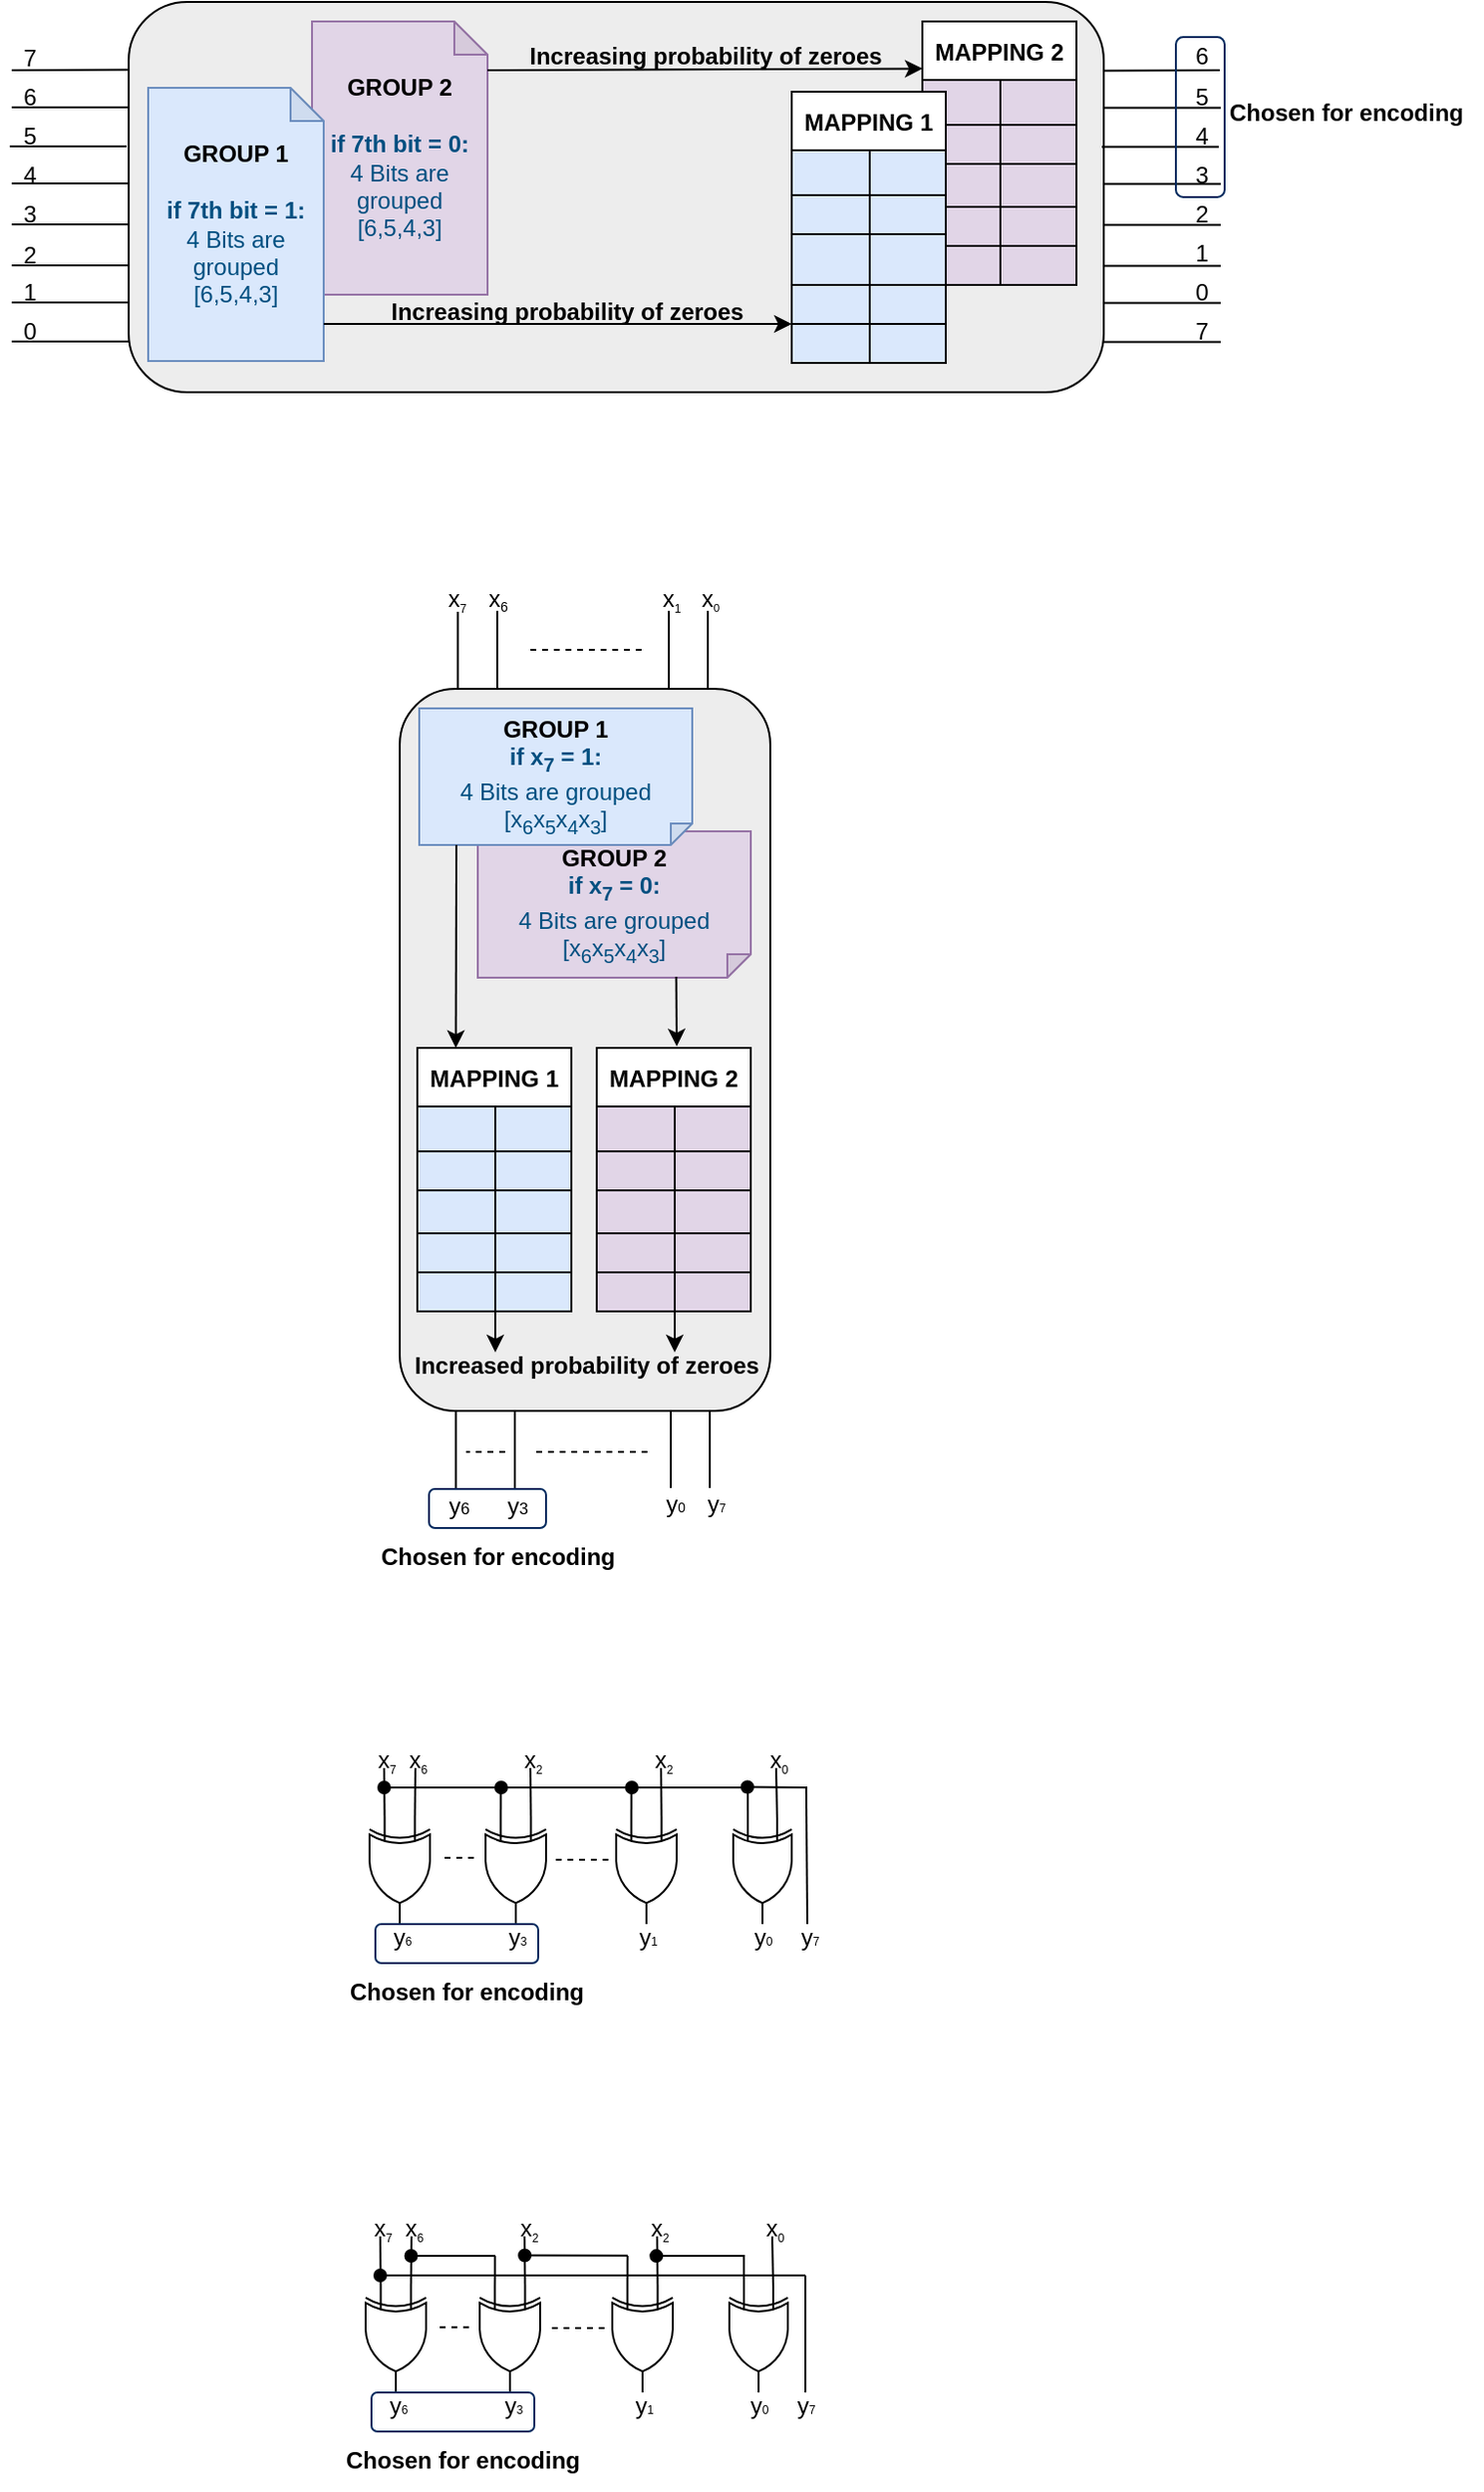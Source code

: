 <mxfile version="28.0.4">
  <diagram name="Page-1" id="nOCRgtnf3OO0YPdjOFGx">
    <mxGraphModel dx="753" dy="1371" grid="1" gridSize="10" guides="1" tooltips="1" connect="1" arrows="1" fold="1" page="1" pageScale="1" pageWidth="850" pageHeight="1100" math="0" shadow="0" adaptiveColors="simple">
      <root>
        <mxCell id="0" />
        <mxCell id="1" parent="0" />
        <mxCell id="Uh95agxEUosQ2VYnLe-K-126" value="" style="rounded=1;whiteSpace=wrap;html=1;fillColor=light-dark(#ededed, #ededed);movable=1;resizable=1;rotatable=1;deletable=1;editable=1;locked=0;connectable=1;direction=south;" vertex="1" parent="1">
          <mxGeometry x="271" y="327" width="190" height="370" as="geometry" />
        </mxCell>
        <mxCell id="Uh95agxEUosQ2VYnLe-K-129" value="&lt;b&gt;GROUP 2&lt;/b&gt;&lt;div&gt;&lt;div&gt;&lt;font style=&quot;color: light-dark(rgb(0, 79, 128), rgb(237, 237, 237));&quot;&gt;&lt;b&gt;if x&lt;sub&gt;7&lt;/sub&gt;&amp;nbsp;= 0:&lt;/b&gt;&lt;/font&gt;&lt;/div&gt;&lt;div&gt;&lt;font style=&quot;color: light-dark(rgb(0, 79, 128), rgb(237, 237, 237));&quot;&gt;4 Bits are grouped [x&lt;sub&gt;6&lt;/sub&gt;x&lt;sub&gt;5&lt;/sub&gt;x&lt;sub&gt;4&lt;/sub&gt;x&lt;sub&gt;3&lt;/sub&gt;]&lt;/font&gt;&lt;/div&gt;&lt;/div&gt;" style="shape=note;whiteSpace=wrap;html=1;backgroundOutline=1;darkOpacity=0.05;size=12;fillColor=#e1d5e7;strokeColor=#9673a6;movable=1;resizable=1;rotatable=1;deletable=1;editable=1;locked=0;connectable=1;direction=south;" vertex="1" parent="1">
          <mxGeometry x="311" y="400" width="140" height="75" as="geometry" />
        </mxCell>
        <mxCell id="Uh95agxEUosQ2VYnLe-K-66" value="" style="rounded=1;whiteSpace=wrap;html=1;fillColor=light-dark(#ededed, #ededed);movable=1;resizable=1;rotatable=1;deletable=1;editable=1;locked=0;connectable=1;" vertex="1" parent="1">
          <mxGeometry x="132" y="-25" width="500" height="200" as="geometry" />
        </mxCell>
        <mxCell id="Uh95agxEUosQ2VYnLe-K-46" value="MAPPING 2" style="shape=table;startSize=30;container=1;collapsible=0;childLayout=tableLayout;strokeColor=default;fontSize=12;fontStyle=1;movable=1;resizable=1;rotatable=1;deletable=1;editable=1;locked=0;connectable=1;" vertex="1" parent="1">
          <mxGeometry x="539" y="-15" width="79" height="135.0" as="geometry" />
        </mxCell>
        <mxCell id="Uh95agxEUosQ2VYnLe-K-47" value="" style="shape=tableRow;horizontal=0;startSize=0;swimlaneHead=0;swimlaneBody=0;strokeColor=light-dark(#000000, #9577a3);top=1;left=1;bottom=1;right=1;collapsible=0;dropTarget=0;fillColor=none;points=[[0,0.5],[1,0.5]];portConstraint=eastwest;fontSize=16;movable=1;resizable=1;rotatable=1;deletable=1;editable=1;locked=0;connectable=1;" vertex="1" parent="Uh95agxEUosQ2VYnLe-K-46">
          <mxGeometry y="30" width="79" height="23" as="geometry" />
        </mxCell>
        <mxCell id="Uh95agxEUosQ2VYnLe-K-48" value="" style="shape=partialRectangle;html=1;whiteSpace=wrap;connectable=1;strokeColor=light-dark(#000000, #9577a3);overflow=hidden;fillColor=#e1d5e7;top=1;left=1;bottom=1;right=1;pointerEvents=1;fontSize=16;movable=1;resizable=1;rotatable=1;deletable=1;editable=1;locked=0;" vertex="1" parent="Uh95agxEUosQ2VYnLe-K-47">
          <mxGeometry width="40" height="23" as="geometry">
            <mxRectangle width="40" height="23" as="alternateBounds" />
          </mxGeometry>
        </mxCell>
        <mxCell id="Uh95agxEUosQ2VYnLe-K-49" value="" style="shape=partialRectangle;html=1;whiteSpace=wrap;connectable=1;strokeColor=light-dark(#000000, #9577a3);overflow=hidden;fillColor=#e1d5e7;top=1;left=1;bottom=1;right=1;pointerEvents=1;fontSize=16;movable=1;resizable=1;rotatable=1;deletable=1;editable=1;locked=0;" vertex="1" parent="Uh95agxEUosQ2VYnLe-K-47">
          <mxGeometry x="40" width="39" height="23" as="geometry">
            <mxRectangle width="39" height="23" as="alternateBounds" />
          </mxGeometry>
        </mxCell>
        <mxCell id="Uh95agxEUosQ2VYnLe-K-50" value="" style="shape=tableRow;horizontal=0;startSize=0;swimlaneHead=0;swimlaneBody=0;strokeColor=light-dark(#000000, #9577a3);top=1;left=1;bottom=1;right=1;collapsible=0;dropTarget=0;fillColor=none;points=[[0,0.5],[1,0.5]];portConstraint=eastwest;fontSize=16;movable=1;resizable=1;rotatable=1;deletable=1;editable=1;locked=0;connectable=1;" vertex="1" parent="Uh95agxEUosQ2VYnLe-K-46">
          <mxGeometry y="53" width="79" height="20" as="geometry" />
        </mxCell>
        <mxCell id="Uh95agxEUosQ2VYnLe-K-51" value="" style="shape=partialRectangle;html=1;whiteSpace=wrap;connectable=1;strokeColor=light-dark(#000000, #9577a3);overflow=hidden;fillColor=#e1d5e7;top=1;left=1;bottom=1;right=1;pointerEvents=1;fontSize=16;movable=1;resizable=1;rotatable=1;deletable=1;editable=1;locked=0;" vertex="1" parent="Uh95agxEUosQ2VYnLe-K-50">
          <mxGeometry width="40" height="20" as="geometry">
            <mxRectangle width="40" height="20" as="alternateBounds" />
          </mxGeometry>
        </mxCell>
        <mxCell id="Uh95agxEUosQ2VYnLe-K-52" value="" style="shape=partialRectangle;html=1;whiteSpace=wrap;connectable=1;strokeColor=light-dark(#000000, #9577a3);overflow=hidden;fillColor=#e1d5e7;top=1;left=1;bottom=1;right=1;pointerEvents=1;fontSize=16;movable=1;resizable=1;rotatable=1;deletable=1;editable=1;locked=0;" vertex="1" parent="Uh95agxEUosQ2VYnLe-K-50">
          <mxGeometry x="40" width="39" height="20" as="geometry">
            <mxRectangle width="39" height="20" as="alternateBounds" />
          </mxGeometry>
        </mxCell>
        <mxCell id="Uh95agxEUosQ2VYnLe-K-53" value="" style="shape=tableRow;horizontal=0;startSize=0;swimlaneHead=0;swimlaneBody=0;strokeColor=light-dark(#000000, #9577a3);top=1;left=1;bottom=1;right=1;collapsible=0;dropTarget=0;fillColor=none;points=[[0,0.5],[1,0.5]];portConstraint=eastwest;fontSize=16;movable=1;resizable=1;rotatable=1;deletable=1;editable=1;locked=0;connectable=1;" vertex="1" parent="Uh95agxEUosQ2VYnLe-K-46">
          <mxGeometry y="73" width="79" height="22" as="geometry" />
        </mxCell>
        <mxCell id="Uh95agxEUosQ2VYnLe-K-54" value="" style="shape=partialRectangle;html=1;whiteSpace=wrap;connectable=1;strokeColor=light-dark(#000000, #9577a3);overflow=hidden;fillColor=#e1d5e7;top=1;left=1;bottom=1;right=1;pointerEvents=1;fontSize=16;movable=1;resizable=1;rotatable=1;deletable=1;editable=1;locked=0;" vertex="1" parent="Uh95agxEUosQ2VYnLe-K-53">
          <mxGeometry width="40" height="22" as="geometry">
            <mxRectangle width="40" height="22" as="alternateBounds" />
          </mxGeometry>
        </mxCell>
        <mxCell id="Uh95agxEUosQ2VYnLe-K-55" value="" style="shape=partialRectangle;html=1;whiteSpace=wrap;connectable=1;strokeColor=light-dark(#000000, #9577a3);overflow=hidden;fillColor=#e1d5e7;top=1;left=1;bottom=1;right=1;pointerEvents=1;fontSize=16;movable=1;resizable=1;rotatable=1;deletable=1;editable=1;locked=0;" vertex="1" parent="Uh95agxEUosQ2VYnLe-K-53">
          <mxGeometry x="40" width="39" height="22" as="geometry">
            <mxRectangle width="39" height="22" as="alternateBounds" />
          </mxGeometry>
        </mxCell>
        <mxCell id="Uh95agxEUosQ2VYnLe-K-56" style="shape=tableRow;horizontal=0;startSize=0;swimlaneHead=0;swimlaneBody=0;strokeColor=light-dark(#000000, #9577a3);top=1;left=1;bottom=1;right=1;collapsible=0;dropTarget=0;fillColor=none;points=[[0,0.5],[1,0.5]];portConstraint=eastwest;fontSize=16;movable=1;resizable=1;rotatable=1;deletable=1;editable=1;locked=0;connectable=1;" vertex="1" parent="Uh95agxEUosQ2VYnLe-K-46">
          <mxGeometry y="95" width="79" height="20" as="geometry" />
        </mxCell>
        <mxCell id="Uh95agxEUosQ2VYnLe-K-57" style="shape=partialRectangle;html=1;whiteSpace=wrap;connectable=1;strokeColor=light-dark(#000000, #9577a3);overflow=hidden;fillColor=#e1d5e7;top=1;left=1;bottom=1;right=1;pointerEvents=1;fontSize=16;movable=1;resizable=1;rotatable=1;deletable=1;editable=1;locked=0;" vertex="1" parent="Uh95agxEUosQ2VYnLe-K-56">
          <mxGeometry width="40" height="20" as="geometry">
            <mxRectangle width="40" height="20" as="alternateBounds" />
          </mxGeometry>
        </mxCell>
        <mxCell id="Uh95agxEUosQ2VYnLe-K-58" style="shape=partialRectangle;html=1;whiteSpace=wrap;connectable=1;strokeColor=light-dark(#000000, #9577a3);overflow=hidden;fillColor=#e1d5e7;top=1;left=1;bottom=1;right=1;pointerEvents=1;fontSize=16;movable=1;resizable=1;rotatable=1;deletable=1;editable=1;locked=0;" vertex="1" parent="Uh95agxEUosQ2VYnLe-K-56">
          <mxGeometry x="40" width="39" height="20" as="geometry">
            <mxRectangle width="39" height="20" as="alternateBounds" />
          </mxGeometry>
        </mxCell>
        <mxCell id="Uh95agxEUosQ2VYnLe-K-59" style="shape=tableRow;horizontal=0;startSize=0;swimlaneHead=0;swimlaneBody=0;strokeColor=light-dark(#000000, #9577a3);top=1;left=1;bottom=1;right=1;collapsible=0;dropTarget=0;fillColor=none;points=[[0,0.5],[1,0.5]];portConstraint=eastwest;fontSize=16;movable=1;resizable=1;rotatable=1;deletable=1;editable=1;locked=0;connectable=1;" vertex="1" parent="Uh95agxEUosQ2VYnLe-K-46">
          <mxGeometry y="115" width="79" height="20" as="geometry" />
        </mxCell>
        <mxCell id="Uh95agxEUosQ2VYnLe-K-60" style="shape=partialRectangle;html=1;whiteSpace=wrap;connectable=1;strokeColor=light-dark(#000000, #9577a3);overflow=hidden;fillColor=#e1d5e7;top=1;left=1;bottom=1;right=1;pointerEvents=1;fontSize=16;movable=1;resizable=1;rotatable=1;deletable=1;editable=1;locked=0;" vertex="1" parent="Uh95agxEUosQ2VYnLe-K-59">
          <mxGeometry width="40" height="20" as="geometry">
            <mxRectangle width="40" height="20" as="alternateBounds" />
          </mxGeometry>
        </mxCell>
        <mxCell id="Uh95agxEUosQ2VYnLe-K-61" style="shape=partialRectangle;html=1;whiteSpace=wrap;connectable=1;strokeColor=light-dark(#000000, #9577a3);overflow=hidden;fillColor=#e1d5e7;top=1;left=1;bottom=1;right=1;pointerEvents=1;fontSize=16;movable=1;resizable=1;rotatable=1;deletable=1;editable=1;locked=0;" vertex="1" parent="Uh95agxEUosQ2VYnLe-K-59">
          <mxGeometry x="40" width="39" height="20" as="geometry">
            <mxRectangle width="39" height="20" as="alternateBounds" />
          </mxGeometry>
        </mxCell>
        <mxCell id="Uh95agxEUosQ2VYnLe-K-1" value="&lt;b&gt;GROUP 2&lt;/b&gt;&lt;div&gt;&lt;b&gt;&lt;br&gt;&lt;/b&gt;&lt;div&gt;&lt;font style=&quot;color: light-dark(rgb(0, 79, 128), rgb(237, 237, 237));&quot;&gt;&lt;b&gt;if 7th bit = 0:&lt;/b&gt;&lt;/font&gt;&lt;/div&gt;&lt;div&gt;&lt;font style=&quot;color: light-dark(rgb(0, 79, 128), rgb(237, 237, 237));&quot;&gt;4 Bits are grouped [6,5,4,3]&lt;/font&gt;&lt;/div&gt;&lt;/div&gt;" style="shape=note;whiteSpace=wrap;html=1;backgroundOutline=1;darkOpacity=0.05;size=17;fillColor=#e1d5e7;strokeColor=#9673a6;movable=1;resizable=1;rotatable=1;deletable=1;editable=1;locked=0;connectable=1;" vertex="1" parent="1">
          <mxGeometry x="226" y="-15" width="90" height="140" as="geometry" />
        </mxCell>
        <mxCell id="_oQXvfnrhqQgpWS-RbkP-1" value="&lt;b&gt;GROUP 1&lt;/b&gt;&lt;div&gt;&lt;b&gt;&lt;br&gt;&lt;/b&gt;&lt;div&gt;&lt;font style=&quot;color: light-dark(rgb(0, 79, 128), rgb(237, 237, 237));&quot;&gt;&lt;b&gt;if 7th bit = 1:&lt;/b&gt;&lt;/font&gt;&lt;/div&gt;&lt;div&gt;&lt;font style=&quot;color: light-dark(rgb(0, 79, 128), rgb(237, 237, 237));&quot;&gt;4 Bits are grouped [6,5,4,3]&lt;/font&gt;&lt;/div&gt;&lt;/div&gt;" style="shape=note;whiteSpace=wrap;html=1;backgroundOutline=1;darkOpacity=0.05;size=17;fillColor=#dae8fc;strokeColor=#6c8ebf;movable=1;resizable=1;rotatable=1;deletable=1;editable=1;locked=0;connectable=1;" parent="1" vertex="1">
          <mxGeometry x="142" y="19" width="90" height="140" as="geometry" />
        </mxCell>
        <mxCell id="Uh95agxEUosQ2VYnLe-K-2" value="" style="endArrow=classic;html=1;rounded=0;entryX=0.001;entryY=0.179;entryDx=0;entryDy=0;entryPerimeter=0;movable=1;resizable=1;rotatable=1;deletable=1;editable=1;locked=0;connectable=1;" edge="1" parent="1" target="Uh95agxEUosQ2VYnLe-K-46">
          <mxGeometry width="50" height="50" relative="1" as="geometry">
            <mxPoint x="316" y="10" as="sourcePoint" />
            <mxPoint x="516" y="10" as="targetPoint" />
          </mxGeometry>
        </mxCell>
        <mxCell id="Uh95agxEUosQ2VYnLe-K-3" value="" style="endArrow=classic;html=1;rounded=0;movable=1;resizable=1;rotatable=1;deletable=1;editable=1;locked=0;connectable=1;" edge="1" parent="1">
          <mxGeometry width="50" height="50" relative="1" as="geometry">
            <mxPoint x="232" y="140" as="sourcePoint" />
            <mxPoint x="472" y="140" as="targetPoint" />
          </mxGeometry>
        </mxCell>
        <mxCell id="Uh95agxEUosQ2VYnLe-K-27" value="MAPPING 1" style="shape=table;startSize=30;container=1;collapsible=0;childLayout=tableLayout;strokeColor=default;fontSize=12;fontStyle=1;labelBorderColor=none;swimlaneLine=1;fixedRows=1;resizeLast=1;resizeLastRow=1;movable=1;resizable=1;rotatable=1;deletable=1;editable=1;locked=0;connectable=1;" vertex="1" parent="1">
          <mxGeometry x="472" y="21" width="79" height="139" as="geometry" />
        </mxCell>
        <mxCell id="Uh95agxEUosQ2VYnLe-K-28" value="" style="shape=tableRow;horizontal=0;startSize=0;swimlaneHead=0;swimlaneBody=0;strokeColor=inherit;top=0;left=0;bottom=0;right=0;collapsible=0;dropTarget=0;fillColor=none;points=[[0,0.5],[1,0.5]];portConstraint=eastwest;fontSize=16;movable=1;resizable=1;rotatable=1;deletable=1;editable=1;locked=0;connectable=1;" vertex="1" parent="Uh95agxEUosQ2VYnLe-K-27">
          <mxGeometry y="30" width="79" height="23" as="geometry" />
        </mxCell>
        <mxCell id="Uh95agxEUosQ2VYnLe-K-29" value="" style="shape=partialRectangle;html=1;whiteSpace=wrap;connectable=1;strokeColor=light-dark(#030303, #5c79a3);overflow=hidden;fillColor=#dae8fc;top=1;left=1;bottom=1;right=1;pointerEvents=1;fontSize=16;backgroundOutline=1;movable=1;resizable=1;rotatable=1;deletable=1;editable=1;locked=0;" vertex="1" parent="Uh95agxEUosQ2VYnLe-K-28">
          <mxGeometry width="40" height="23" as="geometry">
            <mxRectangle width="40" height="23" as="alternateBounds" />
          </mxGeometry>
        </mxCell>
        <mxCell id="Uh95agxEUosQ2VYnLe-K-30" value="" style="shape=partialRectangle;html=1;whiteSpace=wrap;connectable=1;strokeColor=light-dark(#030303, #5c79a3);overflow=hidden;fillColor=#dae8fc;top=1;left=1;bottom=1;right=1;pointerEvents=1;fontSize=16;backgroundOutline=1;movable=1;resizable=1;rotatable=1;deletable=1;editable=1;locked=0;" vertex="1" parent="Uh95agxEUosQ2VYnLe-K-28">
          <mxGeometry x="40" width="39" height="23" as="geometry">
            <mxRectangle width="39" height="23" as="alternateBounds" />
          </mxGeometry>
        </mxCell>
        <mxCell id="Uh95agxEUosQ2VYnLe-K-32" value="" style="shape=tableRow;horizontal=0;startSize=0;swimlaneHead=0;swimlaneBody=0;strokeColor=inherit;top=0;left=0;bottom=0;right=0;collapsible=0;dropTarget=0;fillColor=none;points=[[0,0.5],[1,0.5]];portConstraint=eastwest;fontSize=16;movable=1;resizable=1;rotatable=1;deletable=1;editable=1;locked=0;connectable=1;" vertex="1" parent="Uh95agxEUosQ2VYnLe-K-27">
          <mxGeometry y="53" width="79" height="20" as="geometry" />
        </mxCell>
        <mxCell id="Uh95agxEUosQ2VYnLe-K-33" value="" style="shape=partialRectangle;html=1;whiteSpace=wrap;connectable=1;strokeColor=light-dark(#030303, #5c79a3);overflow=hidden;fillColor=#dae8fc;top=1;left=1;bottom=1;right=1;pointerEvents=1;fontSize=16;backgroundOutline=1;movable=1;resizable=1;rotatable=1;deletable=1;editable=1;locked=0;" vertex="1" parent="Uh95agxEUosQ2VYnLe-K-32">
          <mxGeometry width="40" height="20" as="geometry">
            <mxRectangle width="40" height="20" as="alternateBounds" />
          </mxGeometry>
        </mxCell>
        <mxCell id="Uh95agxEUosQ2VYnLe-K-34" value="" style="shape=partialRectangle;html=1;whiteSpace=wrap;connectable=1;strokeColor=light-dark(#030303, #5c79a3);overflow=hidden;fillColor=#dae8fc;top=1;left=1;bottom=1;right=1;pointerEvents=1;fontSize=16;backgroundOutline=1;movable=1;resizable=1;rotatable=1;deletable=1;editable=1;locked=0;" vertex="1" parent="Uh95agxEUosQ2VYnLe-K-32">
          <mxGeometry x="40" width="39" height="20" as="geometry">
            <mxRectangle width="39" height="20" as="alternateBounds" />
          </mxGeometry>
        </mxCell>
        <mxCell id="Uh95agxEUosQ2VYnLe-K-36" value="" style="shape=tableRow;horizontal=0;startSize=0;swimlaneHead=0;swimlaneBody=0;strokeColor=inherit;top=0;left=0;bottom=0;right=0;collapsible=0;dropTarget=0;fillColor=none;points=[[0,0.5],[1,0.5]];portConstraint=eastwest;fontSize=16;movable=1;resizable=1;rotatable=1;deletable=1;editable=1;locked=0;connectable=1;" vertex="1" parent="Uh95agxEUosQ2VYnLe-K-27">
          <mxGeometry y="73" width="79" height="26" as="geometry" />
        </mxCell>
        <mxCell id="Uh95agxEUosQ2VYnLe-K-37" value="" style="shape=partialRectangle;html=1;whiteSpace=wrap;connectable=1;strokeColor=light-dark(#030303, #5c79a3);overflow=hidden;fillColor=#dae8fc;top=1;left=1;bottom=1;right=1;pointerEvents=1;fontSize=16;backgroundOutline=1;movable=1;resizable=1;rotatable=1;deletable=1;editable=1;locked=0;" vertex="1" parent="Uh95agxEUosQ2VYnLe-K-36">
          <mxGeometry width="40" height="26" as="geometry">
            <mxRectangle width="40" height="26" as="alternateBounds" />
          </mxGeometry>
        </mxCell>
        <mxCell id="Uh95agxEUosQ2VYnLe-K-38" value="" style="shape=partialRectangle;html=1;whiteSpace=wrap;connectable=1;strokeColor=light-dark(#030303, #5c79a3);overflow=hidden;fillColor=#dae8fc;top=1;left=1;bottom=1;right=1;pointerEvents=1;fontSize=16;backgroundOutline=1;movable=1;resizable=1;rotatable=1;deletable=1;editable=1;locked=0;" vertex="1" parent="Uh95agxEUosQ2VYnLe-K-36">
          <mxGeometry x="40" width="39" height="26" as="geometry">
            <mxRectangle width="39" height="26" as="alternateBounds" />
          </mxGeometry>
        </mxCell>
        <mxCell id="Uh95agxEUosQ2VYnLe-K-40" style="shape=tableRow;horizontal=0;startSize=0;swimlaneHead=0;swimlaneBody=0;strokeColor=inherit;top=0;left=0;bottom=0;right=0;collapsible=0;dropTarget=0;fillColor=none;points=[[0,0.5],[1,0.5]];portConstraint=eastwest;fontSize=16;movable=1;resizable=1;rotatable=1;deletable=1;editable=1;locked=0;connectable=1;" vertex="1" parent="Uh95agxEUosQ2VYnLe-K-27">
          <mxGeometry y="99" width="79" height="20" as="geometry" />
        </mxCell>
        <mxCell id="Uh95agxEUosQ2VYnLe-K-41" style="shape=partialRectangle;html=1;whiteSpace=wrap;connectable=1;strokeColor=light-dark(#030303, #5c79a3);overflow=hidden;fillColor=#dae8fc;top=1;left=1;bottom=1;right=1;pointerEvents=1;fontSize=16;backgroundOutline=1;movable=1;resizable=1;rotatable=1;deletable=1;editable=1;locked=0;" vertex="1" parent="Uh95agxEUosQ2VYnLe-K-40">
          <mxGeometry width="40" height="20" as="geometry">
            <mxRectangle width="40" height="20" as="alternateBounds" />
          </mxGeometry>
        </mxCell>
        <mxCell id="Uh95agxEUosQ2VYnLe-K-42" style="shape=partialRectangle;html=1;whiteSpace=wrap;connectable=1;strokeColor=light-dark(#030303, #5c79a3);overflow=hidden;fillColor=#dae8fc;top=1;left=1;bottom=1;right=1;pointerEvents=1;fontSize=16;backgroundOutline=1;movable=1;resizable=1;rotatable=1;deletable=1;editable=1;locked=0;" vertex="1" parent="Uh95agxEUosQ2VYnLe-K-40">
          <mxGeometry x="40" width="39" height="20" as="geometry">
            <mxRectangle width="39" height="20" as="alternateBounds" />
          </mxGeometry>
        </mxCell>
        <mxCell id="Uh95agxEUosQ2VYnLe-K-43" style="shape=tableRow;horizontal=0;startSize=0;swimlaneHead=0;swimlaneBody=0;strokeColor=inherit;top=0;left=0;bottom=0;right=0;collapsible=0;dropTarget=0;fillColor=none;points=[[0,0.5],[1,0.5]];portConstraint=eastwest;fontSize=16;strokeWidth=1;movable=1;resizable=1;rotatable=1;deletable=1;editable=1;locked=0;connectable=1;" vertex="1" parent="Uh95agxEUosQ2VYnLe-K-27">
          <mxGeometry y="119" width="79" height="20" as="geometry" />
        </mxCell>
        <mxCell id="Uh95agxEUosQ2VYnLe-K-44" style="shape=partialRectangle;html=1;whiteSpace=wrap;connectable=1;strokeColor=light-dark(#030303, #5c79a3);overflow=hidden;fillColor=#dae8fc;top=1;left=1;bottom=1;right=1;pointerEvents=1;fontSize=16;backgroundOutline=1;movable=1;resizable=1;rotatable=1;deletable=1;editable=1;locked=0;" vertex="1" parent="Uh95agxEUosQ2VYnLe-K-43">
          <mxGeometry width="40" height="20" as="geometry">
            <mxRectangle width="40" height="20" as="alternateBounds" />
          </mxGeometry>
        </mxCell>
        <mxCell id="Uh95agxEUosQ2VYnLe-K-45" style="shape=partialRectangle;html=1;whiteSpace=wrap;connectable=1;strokeColor=light-dark(#030303, #5c79a3);overflow=hidden;fillColor=#dae8fc;top=1;left=1;bottom=1;right=1;pointerEvents=1;fontSize=16;backgroundOutline=1;movable=1;resizable=1;rotatable=1;deletable=1;editable=1;locked=0;" vertex="1" parent="Uh95agxEUosQ2VYnLe-K-43">
          <mxGeometry x="40" width="39" height="20" as="geometry">
            <mxRectangle width="39" height="20" as="alternateBounds" />
          </mxGeometry>
        </mxCell>
        <mxCell id="Uh95agxEUosQ2VYnLe-K-62" value="&lt;b&gt;Increasing probability of zeroes&lt;/b&gt;" style="text;html=1;align=center;verticalAlign=middle;whiteSpace=wrap;rounded=0;movable=1;resizable=1;rotatable=1;deletable=1;editable=1;locked=0;connectable=1;" vertex="1" parent="1">
          <mxGeometry x="262" y="119" width="190" height="30" as="geometry" />
        </mxCell>
        <mxCell id="Uh95agxEUosQ2VYnLe-K-64" value="&lt;b&gt;Increasing probability of zeroes&lt;/b&gt;" style="text;html=1;align=center;verticalAlign=middle;whiteSpace=wrap;rounded=0;movable=1;resizable=1;rotatable=1;deletable=1;editable=1;locked=0;connectable=1;" vertex="1" parent="1">
          <mxGeometry x="333" y="-12" width="190" height="30" as="geometry" />
        </mxCell>
        <mxCell id="Uh95agxEUosQ2VYnLe-K-67" value="" style="endArrow=none;html=1;rounded=0;entryX=-0.001;entryY=0.124;entryDx=0;entryDy=0;entryPerimeter=0;movable=1;resizable=1;rotatable=1;deletable=1;editable=1;locked=0;connectable=1;" edge="1" parent="1">
          <mxGeometry width="50" height="50" relative="1" as="geometry">
            <mxPoint x="72" y="10" as="sourcePoint" />
            <mxPoint x="131.5" y="9.8" as="targetPoint" />
          </mxGeometry>
        </mxCell>
        <mxCell id="Uh95agxEUosQ2VYnLe-K-68" value="" style="endArrow=none;html=1;rounded=0;entryX=-0.001;entryY=0.124;entryDx=0;entryDy=0;entryPerimeter=0;movable=1;resizable=1;rotatable=1;deletable=1;editable=1;locked=0;connectable=1;" edge="1" parent="1">
          <mxGeometry width="50" height="50" relative="1" as="geometry">
            <mxPoint x="72" y="29" as="sourcePoint" />
            <mxPoint x="132" y="29" as="targetPoint" />
          </mxGeometry>
        </mxCell>
        <mxCell id="Uh95agxEUosQ2VYnLe-K-69" value="" style="endArrow=none;html=1;rounded=0;entryX=-0.001;entryY=0.124;entryDx=0;entryDy=0;entryPerimeter=0;movable=1;resizable=1;rotatable=1;deletable=1;editable=1;locked=0;connectable=1;" edge="1" parent="1">
          <mxGeometry width="50" height="50" relative="1" as="geometry">
            <mxPoint x="71" y="49" as="sourcePoint" />
            <mxPoint x="131" y="49" as="targetPoint" />
          </mxGeometry>
        </mxCell>
        <mxCell id="Uh95agxEUosQ2VYnLe-K-70" value="" style="endArrow=none;html=1;rounded=0;entryX=-0.001;entryY=0.124;entryDx=0;entryDy=0;entryPerimeter=0;movable=1;resizable=1;rotatable=1;deletable=1;editable=1;locked=0;connectable=1;" edge="1" parent="1">
          <mxGeometry width="50" height="50" relative="1" as="geometry">
            <mxPoint x="72" y="68" as="sourcePoint" />
            <mxPoint x="132" y="68" as="targetPoint" />
          </mxGeometry>
        </mxCell>
        <mxCell id="Uh95agxEUosQ2VYnLe-K-71" value="" style="endArrow=none;html=1;rounded=0;entryX=-0.001;entryY=0.124;entryDx=0;entryDy=0;entryPerimeter=0;movable=1;resizable=1;rotatable=1;deletable=1;editable=1;locked=0;connectable=1;" edge="1" parent="1">
          <mxGeometry width="50" height="50" relative="1" as="geometry">
            <mxPoint x="72" y="89" as="sourcePoint" />
            <mxPoint x="132" y="89" as="targetPoint" />
          </mxGeometry>
        </mxCell>
        <mxCell id="Uh95agxEUosQ2VYnLe-K-72" value="" style="endArrow=none;html=1;rounded=0;entryX=-0.001;entryY=0.124;entryDx=0;entryDy=0;entryPerimeter=0;movable=1;resizable=1;rotatable=1;deletable=1;editable=1;locked=0;connectable=1;" edge="1" parent="1">
          <mxGeometry width="50" height="50" relative="1" as="geometry">
            <mxPoint x="72" y="110" as="sourcePoint" />
            <mxPoint x="132" y="110" as="targetPoint" />
          </mxGeometry>
        </mxCell>
        <mxCell id="Uh95agxEUosQ2VYnLe-K-73" value="" style="endArrow=none;html=1;rounded=0;entryX=-0.001;entryY=0.124;entryDx=0;entryDy=0;entryPerimeter=0;movable=1;resizable=1;rotatable=1;deletable=1;editable=1;locked=0;connectable=1;" edge="1" parent="1">
          <mxGeometry width="50" height="50" relative="1" as="geometry">
            <mxPoint x="72" y="129" as="sourcePoint" />
            <mxPoint x="132" y="129" as="targetPoint" />
          </mxGeometry>
        </mxCell>
        <mxCell id="Uh95agxEUosQ2VYnLe-K-74" value="" style="endArrow=none;html=1;rounded=0;entryX=-0.001;entryY=0.124;entryDx=0;entryDy=0;entryPerimeter=0;movable=1;resizable=1;rotatable=1;deletable=1;editable=1;locked=0;connectable=1;" edge="1" parent="1">
          <mxGeometry width="50" height="50" relative="1" as="geometry">
            <mxPoint x="72" y="149" as="sourcePoint" />
            <mxPoint x="132" y="149" as="targetPoint" />
          </mxGeometry>
        </mxCell>
        <mxCell id="Uh95agxEUosQ2VYnLe-K-75" value="" style="endArrow=none;html=1;rounded=0;entryX=-0.001;entryY=0.124;entryDx=0;entryDy=0;entryPerimeter=0;movable=1;resizable=1;rotatable=1;deletable=1;editable=1;locked=0;connectable=1;" edge="1" parent="1">
          <mxGeometry width="50" height="50" relative="1" as="geometry">
            <mxPoint x="632" y="10.2" as="sourcePoint" />
            <mxPoint x="691.5" y="10" as="targetPoint" />
          </mxGeometry>
        </mxCell>
        <mxCell id="Uh95agxEUosQ2VYnLe-K-76" value="" style="endArrow=none;html=1;rounded=0;entryX=-0.001;entryY=0.124;entryDx=0;entryDy=0;entryPerimeter=0;movable=1;resizable=1;rotatable=1;deletable=1;editable=1;locked=0;connectable=1;" edge="1" parent="1">
          <mxGeometry width="50" height="50" relative="1" as="geometry">
            <mxPoint x="632" y="29.2" as="sourcePoint" />
            <mxPoint x="692" y="29.2" as="targetPoint" />
          </mxGeometry>
        </mxCell>
        <mxCell id="Uh95agxEUosQ2VYnLe-K-77" value="" style="endArrow=none;html=1;rounded=0;entryX=-0.001;entryY=0.124;entryDx=0;entryDy=0;entryPerimeter=0;movable=1;resizable=1;rotatable=1;deletable=1;editable=1;locked=0;connectable=1;" edge="1" parent="1">
          <mxGeometry width="50" height="50" relative="1" as="geometry">
            <mxPoint x="631" y="49.2" as="sourcePoint" />
            <mxPoint x="691" y="49.2" as="targetPoint" />
          </mxGeometry>
        </mxCell>
        <mxCell id="Uh95agxEUosQ2VYnLe-K-78" value="" style="endArrow=none;html=1;rounded=0;entryX=-0.001;entryY=0.124;entryDx=0;entryDy=0;entryPerimeter=0;movable=1;resizable=1;rotatable=1;deletable=1;editable=1;locked=0;connectable=1;" edge="1" parent="1">
          <mxGeometry width="50" height="50" relative="1" as="geometry">
            <mxPoint x="632" y="68.2" as="sourcePoint" />
            <mxPoint x="692" y="68.2" as="targetPoint" />
          </mxGeometry>
        </mxCell>
        <mxCell id="Uh95agxEUosQ2VYnLe-K-79" value="" style="endArrow=none;html=1;rounded=0;entryX=-0.001;entryY=0.124;entryDx=0;entryDy=0;entryPerimeter=0;movable=1;resizable=1;rotatable=1;deletable=1;editable=1;locked=0;connectable=1;" edge="1" parent="1">
          <mxGeometry width="50" height="50" relative="1" as="geometry">
            <mxPoint x="632" y="89.2" as="sourcePoint" />
            <mxPoint x="692" y="89.2" as="targetPoint" />
          </mxGeometry>
        </mxCell>
        <mxCell id="Uh95agxEUosQ2VYnLe-K-80" value="" style="endArrow=none;html=1;rounded=0;entryX=-0.001;entryY=0.124;entryDx=0;entryDy=0;entryPerimeter=0;movable=1;resizable=1;rotatable=1;deletable=1;editable=1;locked=0;connectable=1;" edge="1" parent="1">
          <mxGeometry width="50" height="50" relative="1" as="geometry">
            <mxPoint x="632" y="110.2" as="sourcePoint" />
            <mxPoint x="692" y="110.2" as="targetPoint" />
          </mxGeometry>
        </mxCell>
        <mxCell id="Uh95agxEUosQ2VYnLe-K-81" value="" style="endArrow=none;html=1;rounded=0;entryX=-0.001;entryY=0.124;entryDx=0;entryDy=0;entryPerimeter=0;movable=1;resizable=1;rotatable=1;deletable=1;editable=1;locked=0;connectable=1;" edge="1" parent="1">
          <mxGeometry width="50" height="50" relative="1" as="geometry">
            <mxPoint x="632" y="129.2" as="sourcePoint" />
            <mxPoint x="692" y="129.2" as="targetPoint" />
          </mxGeometry>
        </mxCell>
        <mxCell id="Uh95agxEUosQ2VYnLe-K-82" value="" style="endArrow=none;html=1;rounded=0;entryX=-0.001;entryY=0.124;entryDx=0;entryDy=0;entryPerimeter=0;movable=1;resizable=1;rotatable=1;deletable=1;editable=1;locked=0;connectable=1;" edge="1" parent="1">
          <mxGeometry width="50" height="50" relative="1" as="geometry">
            <mxPoint x="632" y="149.2" as="sourcePoint" />
            <mxPoint x="692" y="149.2" as="targetPoint" />
          </mxGeometry>
        </mxCell>
        <mxCell id="Uh95agxEUosQ2VYnLe-K-83" value="7" style="text;html=1;align=center;verticalAlign=middle;resizable=1;points=[];autosize=1;strokeColor=none;fillColor=none;movable=1;rotatable=1;deletable=1;editable=1;locked=0;connectable=1;" vertex="1" parent="1">
          <mxGeometry x="66" y="-11" width="30" height="30" as="geometry" />
        </mxCell>
        <mxCell id="Uh95agxEUosQ2VYnLe-K-84" value="6" style="text;html=1;align=center;verticalAlign=middle;resizable=1;points=[];autosize=1;strokeColor=none;fillColor=none;movable=1;rotatable=1;deletable=1;editable=1;locked=0;connectable=1;" vertex="1" parent="1">
          <mxGeometry x="66" y="9" width="30" height="30" as="geometry" />
        </mxCell>
        <mxCell id="Uh95agxEUosQ2VYnLe-K-85" value="5" style="text;html=1;align=center;verticalAlign=middle;resizable=1;points=[];autosize=1;strokeColor=none;fillColor=none;movable=1;rotatable=1;deletable=1;editable=1;locked=0;connectable=1;" vertex="1" parent="1">
          <mxGeometry x="66" y="29" width="30" height="30" as="geometry" />
        </mxCell>
        <mxCell id="Uh95agxEUosQ2VYnLe-K-86" value="4" style="text;html=1;align=center;verticalAlign=middle;resizable=1;points=[];autosize=1;strokeColor=none;fillColor=none;movable=1;rotatable=1;deletable=1;editable=1;locked=0;connectable=1;" vertex="1" parent="1">
          <mxGeometry x="66" y="49" width="30" height="30" as="geometry" />
        </mxCell>
        <mxCell id="Uh95agxEUosQ2VYnLe-K-87" value="3" style="text;html=1;align=center;verticalAlign=middle;resizable=1;points=[];autosize=1;strokeColor=none;fillColor=none;movable=1;rotatable=1;deletable=1;editable=1;locked=0;connectable=1;" vertex="1" parent="1">
          <mxGeometry x="66" y="69" width="30" height="30" as="geometry" />
        </mxCell>
        <mxCell id="Uh95agxEUosQ2VYnLe-K-88" value="2" style="text;html=1;align=center;verticalAlign=middle;resizable=1;points=[];autosize=1;strokeColor=none;fillColor=none;movable=1;rotatable=1;deletable=1;editable=1;locked=0;connectable=1;" vertex="1" parent="1">
          <mxGeometry x="66" y="90" width="30" height="30" as="geometry" />
        </mxCell>
        <mxCell id="Uh95agxEUosQ2VYnLe-K-89" value="1" style="text;html=1;align=center;verticalAlign=middle;resizable=1;points=[];autosize=1;strokeColor=none;fillColor=none;movable=1;rotatable=1;deletable=1;editable=1;locked=0;connectable=1;" vertex="1" parent="1">
          <mxGeometry x="66" y="109" width="30" height="30" as="geometry" />
        </mxCell>
        <mxCell id="Uh95agxEUosQ2VYnLe-K-90" value="0" style="text;html=1;align=center;verticalAlign=middle;resizable=1;points=[];autosize=1;strokeColor=none;fillColor=none;movable=1;rotatable=1;deletable=1;editable=1;locked=0;connectable=1;" vertex="1" parent="1">
          <mxGeometry x="66" y="129" width="30" height="30" as="geometry" />
        </mxCell>
        <mxCell id="Uh95agxEUosQ2VYnLe-K-91" value="6" style="text;html=1;align=center;verticalAlign=middle;resizable=1;points=[];autosize=1;strokeColor=none;fillColor=none;movable=1;rotatable=1;deletable=1;editable=1;locked=0;connectable=1;" vertex="1" parent="1">
          <mxGeometry x="667" y="-12" width="30" height="30" as="geometry" />
        </mxCell>
        <mxCell id="Uh95agxEUosQ2VYnLe-K-92" value="5" style="text;html=1;align=center;verticalAlign=middle;resizable=1;points=[];autosize=1;strokeColor=none;fillColor=none;movable=1;rotatable=1;deletable=1;editable=1;locked=0;connectable=1;" vertex="1" parent="1">
          <mxGeometry x="667" y="9" width="30" height="30" as="geometry" />
        </mxCell>
        <mxCell id="Uh95agxEUosQ2VYnLe-K-93" value="4" style="text;html=1;align=center;verticalAlign=middle;resizable=1;points=[];autosize=1;strokeColor=none;fillColor=none;movable=1;rotatable=1;deletable=1;editable=1;locked=0;connectable=1;" vertex="1" parent="1">
          <mxGeometry x="667" y="29" width="30" height="30" as="geometry" />
        </mxCell>
        <mxCell id="Uh95agxEUosQ2VYnLe-K-94" value="3" style="text;html=1;align=center;verticalAlign=middle;resizable=1;points=[];autosize=1;strokeColor=none;fillColor=none;movable=1;rotatable=1;deletable=1;editable=1;locked=0;connectable=1;" vertex="1" parent="1">
          <mxGeometry x="667" y="49" width="30" height="30" as="geometry" />
        </mxCell>
        <mxCell id="Uh95agxEUosQ2VYnLe-K-95" value="2" style="text;html=1;align=center;verticalAlign=middle;resizable=1;points=[];autosize=1;strokeColor=none;fillColor=none;movable=1;rotatable=1;deletable=1;editable=1;locked=0;connectable=1;" vertex="1" parent="1">
          <mxGeometry x="667" y="69" width="30" height="30" as="geometry" />
        </mxCell>
        <mxCell id="Uh95agxEUosQ2VYnLe-K-96" value="1" style="text;html=1;align=center;verticalAlign=middle;resizable=1;points=[];autosize=1;strokeColor=none;fillColor=none;movable=1;rotatable=1;deletable=1;editable=1;locked=0;connectable=1;" vertex="1" parent="1">
          <mxGeometry x="667" y="89" width="30" height="30" as="geometry" />
        </mxCell>
        <mxCell id="Uh95agxEUosQ2VYnLe-K-97" value="0" style="text;html=1;align=center;verticalAlign=middle;resizable=1;points=[];autosize=1;strokeColor=none;fillColor=none;movable=1;rotatable=1;deletable=1;editable=1;locked=0;connectable=1;" vertex="1" parent="1">
          <mxGeometry x="667" y="109" width="30" height="30" as="geometry" />
        </mxCell>
        <mxCell id="Uh95agxEUosQ2VYnLe-K-98" value="7" style="text;html=1;align=center;verticalAlign=middle;resizable=1;points=[];autosize=1;strokeColor=none;fillColor=none;movable=1;rotatable=1;deletable=1;editable=1;locked=0;connectable=1;" vertex="1" parent="1">
          <mxGeometry x="667" y="129" width="30" height="30" as="geometry" />
        </mxCell>
        <mxCell id="Uh95agxEUosQ2VYnLe-K-99" value="" style="rounded=1;whiteSpace=wrap;html=1;fillStyle=auto;fillColor=none;strokeColor=light-dark(#032a5e, #ededed);movable=1;resizable=1;rotatable=1;deletable=1;editable=1;locked=0;connectable=1;" vertex="1" parent="1">
          <mxGeometry x="669" y="-7" width="25" height="82" as="geometry" />
        </mxCell>
        <mxCell id="Uh95agxEUosQ2VYnLe-K-100" value="&lt;b&gt;Chosen for encoding&lt;/b&gt;" style="text;html=1;align=center;verticalAlign=middle;resizable=1;points=[];autosize=1;strokeColor=none;fillColor=none;movable=1;rotatable=1;deletable=1;editable=1;locked=0;connectable=1;" vertex="1" parent="1">
          <mxGeometry x="686" y="17" width="140" height="30" as="geometry" />
        </mxCell>
        <mxCell id="Uh95agxEUosQ2VYnLe-K-109" value="" style="endArrow=none;html=1;rounded=0;entryX=-0.001;entryY=0.124;entryDx=0;entryDy=0;entryPerimeter=0;movable=1;resizable=1;rotatable=1;deletable=1;editable=1;locked=0;connectable=1;dashed=1;" edge="1" parent="1">
          <mxGeometry width="50" height="50" relative="1" as="geometry">
            <mxPoint x="395" y="307" as="sourcePoint" />
            <mxPoint x="335" y="307" as="targetPoint" />
          </mxGeometry>
        </mxCell>
        <mxCell id="Uh95agxEUosQ2VYnLe-K-110" value="" style="endArrow=none;html=1;rounded=0;entryX=-0.001;entryY=0.124;entryDx=0;entryDy=0;entryPerimeter=0;movable=1;resizable=1;rotatable=1;deletable=1;editable=1;locked=0;connectable=1;" edge="1" parent="1">
          <mxGeometry width="50" height="50" relative="1" as="geometry">
            <mxPoint x="300.77" y="327" as="sourcePoint" />
            <mxPoint x="300.77" y="287.5" as="targetPoint" />
          </mxGeometry>
        </mxCell>
        <mxCell id="Uh95agxEUosQ2VYnLe-K-118" value="x&lt;sub style=&quot;&quot;&gt;&lt;font style=&quot;font-size: 6px;&quot;&gt;7&lt;/font&gt;&lt;/sub&gt;" style="text;html=1;align=center;verticalAlign=middle;resizable=1;points=[];autosize=1;strokeColor=none;fillColor=none;movable=1;rotatable=1;deletable=1;editable=1;locked=0;connectable=1;direction=west;" vertex="1" parent="1">
          <mxGeometry x="285" y="267" width="30" height="30" as="geometry" />
        </mxCell>
        <mxCell id="Uh95agxEUosQ2VYnLe-K-119" value="" style="endArrow=none;html=1;rounded=0;entryX=-0.001;entryY=0.124;entryDx=0;entryDy=0;entryPerimeter=0;movable=1;resizable=1;rotatable=1;deletable=1;editable=1;locked=0;connectable=1;" edge="1" parent="1">
          <mxGeometry width="50" height="50" relative="1" as="geometry">
            <mxPoint x="321" y="326.5" as="sourcePoint" />
            <mxPoint x="321" y="287" as="targetPoint" />
          </mxGeometry>
        </mxCell>
        <mxCell id="Uh95agxEUosQ2VYnLe-K-121" value="" style="endArrow=none;html=1;rounded=0;entryX=-0.001;entryY=0.124;entryDx=0;entryDy=0;entryPerimeter=0;movable=1;resizable=1;rotatable=1;deletable=1;editable=1;locked=0;connectable=1;" edge="1" parent="1">
          <mxGeometry width="50" height="50" relative="1" as="geometry">
            <mxPoint x="409" y="326.5" as="sourcePoint" />
            <mxPoint x="409" y="287" as="targetPoint" />
          </mxGeometry>
        </mxCell>
        <mxCell id="Uh95agxEUosQ2VYnLe-K-122" value="" style="endArrow=none;html=1;rounded=0;entryX=-0.001;entryY=0.124;entryDx=0;entryDy=0;entryPerimeter=0;movable=1;resizable=1;rotatable=1;deletable=1;editable=1;locked=0;connectable=1;" edge="1" parent="1">
          <mxGeometry width="50" height="50" relative="1" as="geometry">
            <mxPoint x="429" y="326.5" as="sourcePoint" />
            <mxPoint x="429" y="287" as="targetPoint" />
          </mxGeometry>
        </mxCell>
        <mxCell id="Uh95agxEUosQ2VYnLe-K-123" value="x&lt;span style=&quot;font-size: 8.333px;&quot;&gt;&lt;sub&gt;6&lt;/sub&gt;&lt;/span&gt;" style="text;html=1;align=center;verticalAlign=middle;resizable=1;points=[];autosize=1;strokeColor=none;fillColor=none;movable=1;rotatable=1;deletable=1;editable=1;locked=0;connectable=1;direction=west;" vertex="1" parent="1">
          <mxGeometry x="306" y="266" width="30" height="30" as="geometry" />
        </mxCell>
        <mxCell id="Uh95agxEUosQ2VYnLe-K-124" value="x&lt;sub style=&quot;&quot;&gt;&lt;font style=&quot;font-size: 6px;&quot;&gt;1&lt;/font&gt;&lt;/sub&gt;" style="text;html=1;align=center;verticalAlign=middle;resizable=1;points=[];autosize=1;strokeColor=none;fillColor=none;movable=1;rotatable=1;deletable=1;editable=1;locked=0;connectable=1;direction=west;" vertex="1" parent="1">
          <mxGeometry x="395" y="267" width="30" height="30" as="geometry" />
        </mxCell>
        <mxCell id="Uh95agxEUosQ2VYnLe-K-125" value="x&lt;span style=&quot;font-size: 6.944px;&quot;&gt;&lt;sub&gt;0&lt;/sub&gt;&lt;/span&gt;" style="text;html=1;align=center;verticalAlign=middle;resizable=1;points=[];autosize=1;strokeColor=none;fillColor=none;movable=1;rotatable=1;deletable=1;editable=1;locked=0;connectable=1;direction=west;" vertex="1" parent="1">
          <mxGeometry x="415" y="266" width="30" height="30" as="geometry" />
        </mxCell>
        <mxCell id="Uh95agxEUosQ2VYnLe-K-128" value="&lt;b&gt;GROUP 1&lt;/b&gt;&lt;div&gt;&lt;div&gt;&lt;font style=&quot;color: light-dark(rgb(0, 79, 128), rgb(237, 237, 237));&quot;&gt;&lt;b&gt;if x&lt;sub&gt;7&lt;/sub&gt;&amp;nbsp;= 1:&lt;/b&gt;&lt;/font&gt;&lt;/div&gt;&lt;div&gt;&lt;font style=&quot;color: light-dark(rgb(0, 79, 128), rgb(237, 237, 237));&quot;&gt;4 Bits are grouped [x&lt;sub&gt;&lt;font&gt;6&lt;/font&gt;&lt;/sub&gt;x&lt;sub&gt;&lt;font&gt;5&lt;/font&gt;&lt;/sub&gt;x&lt;sub&gt;4&lt;/sub&gt;x&lt;sub style=&quot;&quot;&gt;&lt;font&gt;3&lt;/font&gt;&lt;/sub&gt;]&lt;/font&gt;&lt;/div&gt;&lt;/div&gt;" style="shape=note;whiteSpace=wrap;html=1;backgroundOutline=1;darkOpacity=0.05;size=11;fillColor=#dae8fc;strokeColor=#6c8ebf;movable=1;resizable=1;rotatable=1;deletable=1;editable=1;locked=0;connectable=1;direction=south;" vertex="1" parent="1">
          <mxGeometry x="281" y="337" width="140" height="70" as="geometry" />
        </mxCell>
        <mxCell id="Uh95agxEUosQ2VYnLe-K-146" value="MAPPING 2" style="shape=table;startSize=30;container=1;collapsible=0;childLayout=tableLayout;strokeColor=default;fontSize=12;fontStyle=1;movable=1;resizable=1;rotatable=1;deletable=1;editable=1;locked=0;connectable=1;" vertex="1" parent="1">
          <mxGeometry x="372" y="511" width="79" height="135.0" as="geometry" />
        </mxCell>
        <mxCell id="Uh95agxEUosQ2VYnLe-K-147" value="" style="shape=tableRow;horizontal=0;startSize=0;swimlaneHead=0;swimlaneBody=0;strokeColor=light-dark(#000000, #9577a3);top=1;left=1;bottom=1;right=1;collapsible=0;dropTarget=0;fillColor=none;points=[[0,0.5],[1,0.5]];portConstraint=eastwest;fontSize=16;movable=1;resizable=1;rotatable=1;deletable=1;editable=1;locked=0;connectable=1;" vertex="1" parent="Uh95agxEUosQ2VYnLe-K-146">
          <mxGeometry y="30" width="79" height="23" as="geometry" />
        </mxCell>
        <mxCell id="Uh95agxEUosQ2VYnLe-K-148" value="" style="shape=partialRectangle;html=1;whiteSpace=wrap;connectable=1;strokeColor=light-dark(#000000, #9577a3);overflow=hidden;fillColor=#e1d5e7;top=1;left=1;bottom=1;right=1;pointerEvents=1;fontSize=16;movable=1;resizable=1;rotatable=1;deletable=1;editable=1;locked=0;" vertex="1" parent="Uh95agxEUosQ2VYnLe-K-147">
          <mxGeometry width="40" height="23" as="geometry">
            <mxRectangle width="40" height="23" as="alternateBounds" />
          </mxGeometry>
        </mxCell>
        <mxCell id="Uh95agxEUosQ2VYnLe-K-149" value="" style="shape=partialRectangle;html=1;whiteSpace=wrap;connectable=1;strokeColor=light-dark(#000000, #9577a3);overflow=hidden;fillColor=#e1d5e7;top=1;left=1;bottom=1;right=1;pointerEvents=1;fontSize=16;movable=1;resizable=1;rotatable=1;deletable=1;editable=1;locked=0;" vertex="1" parent="Uh95agxEUosQ2VYnLe-K-147">
          <mxGeometry x="40" width="39" height="23" as="geometry">
            <mxRectangle width="39" height="23" as="alternateBounds" />
          </mxGeometry>
        </mxCell>
        <mxCell id="Uh95agxEUosQ2VYnLe-K-150" value="" style="shape=tableRow;horizontal=0;startSize=0;swimlaneHead=0;swimlaneBody=0;strokeColor=light-dark(#000000, #9577a3);top=1;left=1;bottom=1;right=1;collapsible=0;dropTarget=0;fillColor=none;points=[[0,0.5],[1,0.5]];portConstraint=eastwest;fontSize=16;movable=1;resizable=1;rotatable=1;deletable=1;editable=1;locked=0;connectable=1;" vertex="1" parent="Uh95agxEUosQ2VYnLe-K-146">
          <mxGeometry y="53" width="79" height="20" as="geometry" />
        </mxCell>
        <mxCell id="Uh95agxEUosQ2VYnLe-K-151" value="" style="shape=partialRectangle;html=1;whiteSpace=wrap;connectable=1;strokeColor=light-dark(#000000, #9577a3);overflow=hidden;fillColor=#e1d5e7;top=1;left=1;bottom=1;right=1;pointerEvents=1;fontSize=16;movable=1;resizable=1;rotatable=1;deletable=1;editable=1;locked=0;" vertex="1" parent="Uh95agxEUosQ2VYnLe-K-150">
          <mxGeometry width="40" height="20" as="geometry">
            <mxRectangle width="40" height="20" as="alternateBounds" />
          </mxGeometry>
        </mxCell>
        <mxCell id="Uh95agxEUosQ2VYnLe-K-152" value="" style="shape=partialRectangle;html=1;whiteSpace=wrap;connectable=1;strokeColor=light-dark(#000000, #9577a3);overflow=hidden;fillColor=#e1d5e7;top=1;left=1;bottom=1;right=1;pointerEvents=1;fontSize=16;movable=1;resizable=1;rotatable=1;deletable=1;editable=1;locked=0;" vertex="1" parent="Uh95agxEUosQ2VYnLe-K-150">
          <mxGeometry x="40" width="39" height="20" as="geometry">
            <mxRectangle width="39" height="20" as="alternateBounds" />
          </mxGeometry>
        </mxCell>
        <mxCell id="Uh95agxEUosQ2VYnLe-K-153" value="" style="shape=tableRow;horizontal=0;startSize=0;swimlaneHead=0;swimlaneBody=0;strokeColor=light-dark(#000000, #9577a3);top=1;left=1;bottom=1;right=1;collapsible=0;dropTarget=0;fillColor=none;points=[[0,0.5],[1,0.5]];portConstraint=eastwest;fontSize=16;movable=1;resizable=1;rotatable=1;deletable=1;editable=1;locked=0;connectable=1;" vertex="1" parent="Uh95agxEUosQ2VYnLe-K-146">
          <mxGeometry y="73" width="79" height="22" as="geometry" />
        </mxCell>
        <mxCell id="Uh95agxEUosQ2VYnLe-K-154" value="" style="shape=partialRectangle;html=1;whiteSpace=wrap;connectable=1;strokeColor=light-dark(#000000, #9577a3);overflow=hidden;fillColor=#e1d5e7;top=1;left=1;bottom=1;right=1;pointerEvents=1;fontSize=16;movable=1;resizable=1;rotatable=1;deletable=1;editable=1;locked=0;" vertex="1" parent="Uh95agxEUosQ2VYnLe-K-153">
          <mxGeometry width="40" height="22" as="geometry">
            <mxRectangle width="40" height="22" as="alternateBounds" />
          </mxGeometry>
        </mxCell>
        <mxCell id="Uh95agxEUosQ2VYnLe-K-155" value="" style="shape=partialRectangle;html=1;whiteSpace=wrap;connectable=1;strokeColor=light-dark(#000000, #9577a3);overflow=hidden;fillColor=#e1d5e7;top=1;left=1;bottom=1;right=1;pointerEvents=1;fontSize=16;movable=1;resizable=1;rotatable=1;deletable=1;editable=1;locked=0;" vertex="1" parent="Uh95agxEUosQ2VYnLe-K-153">
          <mxGeometry x="40" width="39" height="22" as="geometry">
            <mxRectangle width="39" height="22" as="alternateBounds" />
          </mxGeometry>
        </mxCell>
        <mxCell id="Uh95agxEUosQ2VYnLe-K-156" style="shape=tableRow;horizontal=0;startSize=0;swimlaneHead=0;swimlaneBody=0;strokeColor=light-dark(#000000, #9577a3);top=1;left=1;bottom=1;right=1;collapsible=0;dropTarget=0;fillColor=none;points=[[0,0.5],[1,0.5]];portConstraint=eastwest;fontSize=16;movable=1;resizable=1;rotatable=1;deletable=1;editable=1;locked=0;connectable=1;" vertex="1" parent="Uh95agxEUosQ2VYnLe-K-146">
          <mxGeometry y="95" width="79" height="20" as="geometry" />
        </mxCell>
        <mxCell id="Uh95agxEUosQ2VYnLe-K-157" style="shape=partialRectangle;html=1;whiteSpace=wrap;connectable=1;strokeColor=light-dark(#000000, #9577a3);overflow=hidden;fillColor=#e1d5e7;top=1;left=1;bottom=1;right=1;pointerEvents=1;fontSize=16;movable=1;resizable=1;rotatable=1;deletable=1;editable=1;locked=0;" vertex="1" parent="Uh95agxEUosQ2VYnLe-K-156">
          <mxGeometry width="40" height="20" as="geometry">
            <mxRectangle width="40" height="20" as="alternateBounds" />
          </mxGeometry>
        </mxCell>
        <mxCell id="Uh95agxEUosQ2VYnLe-K-158" style="shape=partialRectangle;html=1;whiteSpace=wrap;connectable=1;strokeColor=light-dark(#000000, #9577a3);overflow=hidden;fillColor=#e1d5e7;top=1;left=1;bottom=1;right=1;pointerEvents=1;fontSize=16;movable=1;resizable=1;rotatable=1;deletable=1;editable=1;locked=0;" vertex="1" parent="Uh95agxEUosQ2VYnLe-K-156">
          <mxGeometry x="40" width="39" height="20" as="geometry">
            <mxRectangle width="39" height="20" as="alternateBounds" />
          </mxGeometry>
        </mxCell>
        <mxCell id="Uh95agxEUosQ2VYnLe-K-159" style="shape=tableRow;horizontal=0;startSize=0;swimlaneHead=0;swimlaneBody=0;strokeColor=light-dark(#000000, #9577a3);top=1;left=1;bottom=1;right=1;collapsible=0;dropTarget=0;fillColor=none;points=[[0,0.5],[1,0.5]];portConstraint=eastwest;fontSize=16;movable=1;resizable=1;rotatable=1;deletable=1;editable=1;locked=0;connectable=1;" vertex="1" parent="Uh95agxEUosQ2VYnLe-K-146">
          <mxGeometry y="115" width="79" height="20" as="geometry" />
        </mxCell>
        <mxCell id="Uh95agxEUosQ2VYnLe-K-160" style="shape=partialRectangle;html=1;whiteSpace=wrap;connectable=1;strokeColor=light-dark(#000000, #9577a3);overflow=hidden;fillColor=#e1d5e7;top=1;left=1;bottom=1;right=1;pointerEvents=1;fontSize=16;movable=1;resizable=1;rotatable=1;deletable=1;editable=1;locked=0;" vertex="1" parent="Uh95agxEUosQ2VYnLe-K-159">
          <mxGeometry width="40" height="20" as="geometry">
            <mxRectangle width="40" height="20" as="alternateBounds" />
          </mxGeometry>
        </mxCell>
        <mxCell id="Uh95agxEUosQ2VYnLe-K-161" style="shape=partialRectangle;html=1;whiteSpace=wrap;connectable=1;strokeColor=light-dark(#000000, #9577a3);overflow=hidden;fillColor=#e1d5e7;top=1;left=1;bottom=1;right=1;pointerEvents=1;fontSize=16;movable=1;resizable=1;rotatable=1;deletable=1;editable=1;locked=0;" vertex="1" parent="Uh95agxEUosQ2VYnLe-K-159">
          <mxGeometry x="40" width="39" height="20" as="geometry">
            <mxRectangle width="39" height="20" as="alternateBounds" />
          </mxGeometry>
        </mxCell>
        <mxCell id="Uh95agxEUosQ2VYnLe-K-162" value="MAPPING 1" style="shape=table;startSize=30;container=1;collapsible=0;childLayout=tableLayout;strokeColor=default;fontSize=12;fontStyle=1;movable=1;resizable=1;rotatable=1;deletable=1;editable=1;locked=0;connectable=1;" vertex="1" parent="1">
          <mxGeometry x="280" y="511" width="79" height="135.0" as="geometry" />
        </mxCell>
        <mxCell id="Uh95agxEUosQ2VYnLe-K-163" value="" style="shape=tableRow;horizontal=0;startSize=0;swimlaneHead=0;swimlaneBody=0;strokeColor=light-dark(#000000, #9577a3);top=1;left=1;bottom=1;right=1;collapsible=0;dropTarget=0;fillColor=none;points=[[0,0.5],[1,0.5]];portConstraint=eastwest;fontSize=16;movable=1;resizable=1;rotatable=1;deletable=1;editable=1;locked=0;connectable=1;" vertex="1" parent="Uh95agxEUosQ2VYnLe-K-162">
          <mxGeometry y="30" width="79" height="23" as="geometry" />
        </mxCell>
        <mxCell id="Uh95agxEUosQ2VYnLe-K-164" value="" style="shape=partialRectangle;html=1;whiteSpace=wrap;connectable=1;strokeColor=light-dark(#050505, #5c79a3);overflow=hidden;fillColor=#dae8fc;top=1;left=1;bottom=1;right=1;pointerEvents=1;fontSize=16;movable=1;resizable=1;rotatable=1;deletable=1;editable=1;locked=0;" vertex="1" parent="Uh95agxEUosQ2VYnLe-K-163">
          <mxGeometry width="40" height="23" as="geometry">
            <mxRectangle width="40" height="23" as="alternateBounds" />
          </mxGeometry>
        </mxCell>
        <mxCell id="Uh95agxEUosQ2VYnLe-K-165" value="" style="shape=partialRectangle;html=1;whiteSpace=wrap;connectable=1;strokeColor=light-dark(#050505, #5c79a3);overflow=hidden;fillColor=#dae8fc;top=1;left=1;bottom=1;right=1;pointerEvents=1;fontSize=16;movable=1;resizable=1;rotatable=1;deletable=1;editable=1;locked=0;" vertex="1" parent="Uh95agxEUosQ2VYnLe-K-163">
          <mxGeometry x="40" width="39" height="23" as="geometry">
            <mxRectangle width="39" height="23" as="alternateBounds" />
          </mxGeometry>
        </mxCell>
        <mxCell id="Uh95agxEUosQ2VYnLe-K-166" value="" style="shape=tableRow;horizontal=0;startSize=0;swimlaneHead=0;swimlaneBody=0;strokeColor=light-dark(#000000, #9577a3);top=1;left=1;bottom=1;right=1;collapsible=0;dropTarget=0;fillColor=none;points=[[0,0.5],[1,0.5]];portConstraint=eastwest;fontSize=16;movable=1;resizable=1;rotatable=1;deletable=1;editable=1;locked=0;connectable=1;" vertex="1" parent="Uh95agxEUosQ2VYnLe-K-162">
          <mxGeometry y="53" width="79" height="20" as="geometry" />
        </mxCell>
        <mxCell id="Uh95agxEUosQ2VYnLe-K-167" value="" style="shape=partialRectangle;html=1;whiteSpace=wrap;connectable=1;strokeColor=light-dark(#050505, #5c79a3);overflow=hidden;fillColor=#dae8fc;top=1;left=1;bottom=1;right=1;pointerEvents=1;fontSize=16;movable=1;resizable=1;rotatable=1;deletable=1;editable=1;locked=0;" vertex="1" parent="Uh95agxEUosQ2VYnLe-K-166">
          <mxGeometry width="40" height="20" as="geometry">
            <mxRectangle width="40" height="20" as="alternateBounds" />
          </mxGeometry>
        </mxCell>
        <mxCell id="Uh95agxEUosQ2VYnLe-K-168" value="" style="shape=partialRectangle;html=1;whiteSpace=wrap;connectable=1;strokeColor=light-dark(#050505, #5c79a3);overflow=hidden;fillColor=#dae8fc;top=1;left=1;bottom=1;right=1;pointerEvents=1;fontSize=16;movable=1;resizable=1;rotatable=1;deletable=1;editable=1;locked=0;" vertex="1" parent="Uh95agxEUosQ2VYnLe-K-166">
          <mxGeometry x="40" width="39" height="20" as="geometry">
            <mxRectangle width="39" height="20" as="alternateBounds" />
          </mxGeometry>
        </mxCell>
        <mxCell id="Uh95agxEUosQ2VYnLe-K-169" value="" style="shape=tableRow;horizontal=0;startSize=0;swimlaneHead=0;swimlaneBody=0;strokeColor=light-dark(#000000, #9577a3);top=1;left=1;bottom=1;right=1;collapsible=0;dropTarget=0;fillColor=none;points=[[0,0.5],[1,0.5]];portConstraint=eastwest;fontSize=16;movable=1;resizable=1;rotatable=1;deletable=1;editable=1;locked=0;connectable=1;" vertex="1" parent="Uh95agxEUosQ2VYnLe-K-162">
          <mxGeometry y="73" width="79" height="22" as="geometry" />
        </mxCell>
        <mxCell id="Uh95agxEUosQ2VYnLe-K-170" value="" style="shape=partialRectangle;html=1;whiteSpace=wrap;connectable=1;strokeColor=light-dark(#050505, #5c79a3);overflow=hidden;fillColor=#dae8fc;top=1;left=1;bottom=1;right=1;pointerEvents=1;fontSize=16;movable=1;resizable=1;rotatable=1;deletable=1;editable=1;locked=0;" vertex="1" parent="Uh95agxEUosQ2VYnLe-K-169">
          <mxGeometry width="40" height="22" as="geometry">
            <mxRectangle width="40" height="22" as="alternateBounds" />
          </mxGeometry>
        </mxCell>
        <mxCell id="Uh95agxEUosQ2VYnLe-K-171" value="" style="shape=partialRectangle;html=1;whiteSpace=wrap;connectable=1;strokeColor=light-dark(#050505, #5c79a3);overflow=hidden;fillColor=#dae8fc;top=1;left=1;bottom=1;right=1;pointerEvents=1;fontSize=16;movable=1;resizable=1;rotatable=1;deletable=1;editable=1;locked=0;" vertex="1" parent="Uh95agxEUosQ2VYnLe-K-169">
          <mxGeometry x="40" width="39" height="22" as="geometry">
            <mxRectangle width="39" height="22" as="alternateBounds" />
          </mxGeometry>
        </mxCell>
        <mxCell id="Uh95agxEUosQ2VYnLe-K-172" style="shape=tableRow;horizontal=0;startSize=0;swimlaneHead=0;swimlaneBody=0;strokeColor=light-dark(#000000, #9577a3);top=1;left=1;bottom=1;right=1;collapsible=0;dropTarget=0;fillColor=none;points=[[0,0.5],[1,0.5]];portConstraint=eastwest;fontSize=16;movable=1;resizable=1;rotatable=1;deletable=1;editable=1;locked=0;connectable=1;" vertex="1" parent="Uh95agxEUosQ2VYnLe-K-162">
          <mxGeometry y="95" width="79" height="20" as="geometry" />
        </mxCell>
        <mxCell id="Uh95agxEUosQ2VYnLe-K-173" style="shape=partialRectangle;html=1;whiteSpace=wrap;connectable=1;strokeColor=light-dark(#050505, #5c79a3);overflow=hidden;fillColor=#dae8fc;top=1;left=1;bottom=1;right=1;pointerEvents=1;fontSize=16;movable=1;resizable=1;rotatable=1;deletable=1;editable=1;locked=0;" vertex="1" parent="Uh95agxEUosQ2VYnLe-K-172">
          <mxGeometry width="40" height="20" as="geometry">
            <mxRectangle width="40" height="20" as="alternateBounds" />
          </mxGeometry>
        </mxCell>
        <mxCell id="Uh95agxEUosQ2VYnLe-K-174" style="shape=partialRectangle;html=1;whiteSpace=wrap;connectable=1;strokeColor=light-dark(#050505, #5c79a3);overflow=hidden;fillColor=#dae8fc;top=1;left=1;bottom=1;right=1;pointerEvents=1;fontSize=16;movable=1;resizable=1;rotatable=1;deletable=1;editable=1;locked=0;" vertex="1" parent="Uh95agxEUosQ2VYnLe-K-172">
          <mxGeometry x="40" width="39" height="20" as="geometry">
            <mxRectangle width="39" height="20" as="alternateBounds" />
          </mxGeometry>
        </mxCell>
        <mxCell id="Uh95agxEUosQ2VYnLe-K-175" style="shape=tableRow;horizontal=0;startSize=0;swimlaneHead=0;swimlaneBody=0;strokeColor=light-dark(#000000, #9577a3);top=1;left=1;bottom=1;right=1;collapsible=0;dropTarget=0;fillColor=none;points=[[0,0.5],[1,0.5]];portConstraint=eastwest;fontSize=16;movable=1;resizable=1;rotatable=1;deletable=1;editable=1;locked=0;connectable=1;" vertex="1" parent="Uh95agxEUosQ2VYnLe-K-162">
          <mxGeometry y="115" width="79" height="20" as="geometry" />
        </mxCell>
        <mxCell id="Uh95agxEUosQ2VYnLe-K-176" style="shape=partialRectangle;html=1;whiteSpace=wrap;connectable=1;strokeColor=light-dark(#050505, #5c79a3);overflow=hidden;fillColor=#dae8fc;top=1;left=1;bottom=1;right=1;pointerEvents=1;fontSize=16;movable=1;resizable=1;rotatable=1;deletable=1;editable=1;locked=0;" vertex="1" parent="Uh95agxEUosQ2VYnLe-K-175">
          <mxGeometry width="40" height="20" as="geometry">
            <mxRectangle width="40" height="20" as="alternateBounds" />
          </mxGeometry>
        </mxCell>
        <mxCell id="Uh95agxEUosQ2VYnLe-K-177" style="shape=partialRectangle;html=1;whiteSpace=wrap;connectable=1;strokeColor=light-dark(#050505, #5c79a3);overflow=hidden;fillColor=#dae8fc;top=1;left=1;bottom=1;right=1;pointerEvents=1;fontSize=16;movable=1;resizable=1;rotatable=1;deletable=1;editable=1;locked=0;" vertex="1" parent="Uh95agxEUosQ2VYnLe-K-175">
          <mxGeometry x="40" width="39" height="20" as="geometry">
            <mxRectangle width="39" height="20" as="alternateBounds" />
          </mxGeometry>
        </mxCell>
        <mxCell id="Uh95agxEUosQ2VYnLe-K-178" value="&lt;b&gt;Increased probability of zeroes&lt;/b&gt;" style="text;html=1;align=center;verticalAlign=middle;whiteSpace=wrap;rounded=0;movable=1;resizable=1;rotatable=1;deletable=1;editable=1;locked=0;connectable=1;" vertex="1" parent="1">
          <mxGeometry x="272" y="659" width="190" height="30" as="geometry" />
        </mxCell>
        <mxCell id="Uh95agxEUosQ2VYnLe-K-179" value="" style="endArrow=classic;html=1;rounded=0;movable=1;resizable=1;rotatable=1;deletable=1;editable=1;locked=0;connectable=1;exitX=1;exitY=0.864;exitDx=0;exitDy=0;exitPerimeter=0;entryX=0.25;entryY=0;entryDx=0;entryDy=0;" edge="1" parent="1" source="Uh95agxEUosQ2VYnLe-K-128" target="Uh95agxEUosQ2VYnLe-K-162">
          <mxGeometry width="50" height="50" relative="1" as="geometry">
            <mxPoint x="361" y="417" as="sourcePoint" />
            <mxPoint x="601" y="417" as="targetPoint" />
          </mxGeometry>
        </mxCell>
        <mxCell id="Uh95agxEUosQ2VYnLe-K-180" value="" style="endArrow=classic;html=1;rounded=0;movable=1;resizable=1;rotatable=1;deletable=1;editable=1;locked=0;connectable=1;entryX=0.57;entryY=-0.006;entryDx=0;entryDy=0;entryPerimeter=0;exitX=0.993;exitY=0.273;exitDx=0;exitDy=0;exitPerimeter=0;" edge="1" parent="1" source="Uh95agxEUosQ2VYnLe-K-129">
          <mxGeometry width="50" height="50" relative="1" as="geometry">
            <mxPoint x="413" y="477" as="sourcePoint" />
            <mxPoint x="413.03" y="510.19" as="targetPoint" />
          </mxGeometry>
        </mxCell>
        <mxCell id="Uh95agxEUosQ2VYnLe-K-181" value="" style="endArrow=classic;html=1;rounded=0;movable=1;resizable=1;rotatable=1;deletable=1;editable=1;locked=0;connectable=1;exitX=0.993;exitY=0.273;exitDx=0;exitDy=0;exitPerimeter=0;" edge="1" parent="1">
          <mxGeometry width="50" height="50" relative="1" as="geometry">
            <mxPoint x="320" y="646" as="sourcePoint" />
            <mxPoint x="320" y="667" as="targetPoint" />
          </mxGeometry>
        </mxCell>
        <mxCell id="Uh95agxEUosQ2VYnLe-K-183" value="" style="endArrow=classic;html=1;rounded=0;movable=1;resizable=1;rotatable=1;deletable=1;editable=1;locked=0;connectable=1;exitX=0.993;exitY=0.273;exitDx=0;exitDy=0;exitPerimeter=0;" edge="1" parent="1">
          <mxGeometry width="50" height="50" relative="1" as="geometry">
            <mxPoint x="412" y="646" as="sourcePoint" />
            <mxPoint x="412" y="667" as="targetPoint" />
          </mxGeometry>
        </mxCell>
        <mxCell id="Uh95agxEUosQ2VYnLe-K-186" value="" style="endArrow=none;html=1;rounded=0;entryX=-0.001;entryY=0.124;entryDx=0;entryDy=0;entryPerimeter=0;movable=1;resizable=1;rotatable=1;deletable=1;editable=1;locked=0;connectable=1;dashed=1;" edge="1" parent="1">
          <mxGeometry width="50" height="50" relative="1" as="geometry">
            <mxPoint x="398" y="718" as="sourcePoint" />
            <mxPoint x="338" y="718" as="targetPoint" />
          </mxGeometry>
        </mxCell>
        <mxCell id="Uh95agxEUosQ2VYnLe-K-187" value="" style="endArrow=none;html=1;rounded=0;entryX=-0.001;entryY=0.124;entryDx=0;entryDy=0;entryPerimeter=0;movable=1;resizable=1;rotatable=1;deletable=1;editable=1;locked=0;connectable=1;" edge="1" parent="1">
          <mxGeometry width="50" height="50" relative="1" as="geometry">
            <mxPoint x="299.77" y="737" as="sourcePoint" />
            <mxPoint x="299.77" y="697.5" as="targetPoint" />
          </mxGeometry>
        </mxCell>
        <mxCell id="Uh95agxEUosQ2VYnLe-K-188" value="&lt;sub style=&quot;&quot;&gt;&lt;font style=&quot;font-size: 12px;&quot;&gt;y&lt;/font&gt;&lt;font style=&quot;font-size: 6px;&quot;&gt;7&lt;/font&gt;&lt;/sub&gt;" style="text;html=1;align=center;verticalAlign=middle;resizable=1;points=[];autosize=1;strokeColor=none;fillColor=none;movable=1;rotatable=1;deletable=1;editable=1;locked=0;connectable=1;direction=west;" vertex="1" parent="1">
          <mxGeometry x="418" y="728" width="30" height="30" as="geometry" />
        </mxCell>
        <mxCell id="Uh95agxEUosQ2VYnLe-K-189" value="" style="endArrow=none;html=1;rounded=0;entryX=-0.001;entryY=0.124;entryDx=0;entryDy=0;entryPerimeter=0;movable=1;resizable=1;rotatable=1;deletable=1;editable=1;locked=0;connectable=1;" edge="1" parent="1">
          <mxGeometry width="50" height="50" relative="1" as="geometry">
            <mxPoint x="330" y="736.5" as="sourcePoint" />
            <mxPoint x="330" y="697" as="targetPoint" />
          </mxGeometry>
        </mxCell>
        <mxCell id="Uh95agxEUosQ2VYnLe-K-190" value="" style="endArrow=none;html=1;rounded=0;entryX=-0.001;entryY=0.124;entryDx=0;entryDy=0;entryPerimeter=0;movable=1;resizable=1;rotatable=1;deletable=1;editable=1;locked=0;connectable=1;" edge="1" parent="1">
          <mxGeometry width="50" height="50" relative="1" as="geometry">
            <mxPoint x="410" y="736.5" as="sourcePoint" />
            <mxPoint x="410" y="697" as="targetPoint" />
          </mxGeometry>
        </mxCell>
        <mxCell id="Uh95agxEUosQ2VYnLe-K-191" value="" style="endArrow=none;html=1;rounded=0;entryX=-0.001;entryY=0.124;entryDx=0;entryDy=0;entryPerimeter=0;movable=1;resizable=1;rotatable=1;deletable=1;editable=1;locked=0;connectable=1;" edge="1" parent="1">
          <mxGeometry width="50" height="50" relative="1" as="geometry">
            <mxPoint x="430" y="736.5" as="sourcePoint" />
            <mxPoint x="430" y="697" as="targetPoint" />
          </mxGeometry>
        </mxCell>
        <mxCell id="Uh95agxEUosQ2VYnLe-K-192" value="&lt;sub style=&quot;&quot;&gt;&lt;span style=&quot;font-size: 12px;&quot;&gt;y&lt;/span&gt;&lt;span style=&quot;font-size: 8.333px;&quot;&gt;6&lt;/span&gt;&lt;/sub&gt;" style="text;html=1;align=center;verticalAlign=middle;resizable=1;points=[];autosize=1;strokeColor=none;fillColor=none;movable=1;rotatable=1;deletable=1;editable=1;locked=0;connectable=1;direction=west;" vertex="1" parent="1">
          <mxGeometry x="286" y="729" width="30" height="30" as="geometry" />
        </mxCell>
        <mxCell id="Uh95agxEUosQ2VYnLe-K-194" value="&lt;sub style=&quot;&quot;&gt;&lt;span style=&quot;font-size: 12px;&quot;&gt;y&lt;/span&gt;&lt;span style=&quot;font-size: 6.944px;&quot;&gt;0&lt;/span&gt;&lt;/sub&gt;" style="text;html=1;align=center;verticalAlign=middle;resizable=1;points=[];autosize=1;strokeColor=none;fillColor=none;movable=1;rotatable=1;deletable=1;editable=1;locked=0;connectable=1;direction=west;" vertex="1" parent="1">
          <mxGeometry x="396.5" y="728" width="30" height="30" as="geometry" />
        </mxCell>
        <mxCell id="Uh95agxEUosQ2VYnLe-K-195" value="" style="endArrow=none;html=1;rounded=0;movable=1;resizable=1;rotatable=1;deletable=1;editable=1;locked=0;connectable=1;dashed=1;" edge="1" parent="1">
          <mxGeometry width="50" height="50" relative="1" as="geometry">
            <mxPoint x="325" y="718" as="sourcePoint" />
            <mxPoint x="305" y="718" as="targetPoint" />
          </mxGeometry>
        </mxCell>
        <mxCell id="Uh95agxEUosQ2VYnLe-K-196" value="&lt;sub style=&quot;&quot;&gt;&lt;span style=&quot;font-size: 12px;&quot;&gt;y&lt;/span&gt;&lt;span style=&quot;font-size: 8.333px;&quot;&gt;3&lt;/span&gt;&lt;/sub&gt;" style="text;html=1;align=center;verticalAlign=middle;resizable=1;points=[];autosize=1;strokeColor=none;fillColor=none;movable=1;rotatable=1;deletable=1;editable=1;locked=0;connectable=1;direction=west;" vertex="1" parent="1">
          <mxGeometry x="316" y="729" width="30" height="30" as="geometry" />
        </mxCell>
        <mxCell id="Uh95agxEUosQ2VYnLe-K-197" value="" style="rounded=1;whiteSpace=wrap;html=1;fillStyle=auto;fillColor=none;strokeColor=light-dark(#032a5e, #ededed);movable=1;resizable=1;rotatable=1;deletable=1;editable=1;locked=0;connectable=1;direction=south;" vertex="1" parent="1">
          <mxGeometry x="286" y="737" width="60" height="20" as="geometry" />
        </mxCell>
        <mxCell id="Uh95agxEUosQ2VYnLe-K-198" value="&lt;b&gt;Chosen for encoding&lt;/b&gt;" style="text;html=1;align=center;verticalAlign=middle;resizable=1;points=[];autosize=1;strokeColor=none;fillColor=none;movable=1;rotatable=1;deletable=1;editable=1;locked=0;connectable=1;" vertex="1" parent="1">
          <mxGeometry x="251" y="757" width="140" height="30" as="geometry" />
        </mxCell>
        <mxCell id="Uh95agxEUosQ2VYnLe-K-203" style="rounded=0;orthogonalLoop=1;jettySize=auto;html=1;exitX=0;exitY=0.75;exitDx=0;exitDy=0;exitPerimeter=0;endArrow=none;endFill=0;" edge="1" parent="1" source="Uh95agxEUosQ2VYnLe-K-199">
          <mxGeometry relative="1" as="geometry">
            <mxPoint x="263" y="880" as="targetPoint" />
          </mxGeometry>
        </mxCell>
        <mxCell id="Uh95agxEUosQ2VYnLe-K-204" style="edgeStyle=orthogonalEdgeStyle;rounded=0;orthogonalLoop=1;jettySize=auto;html=1;exitX=0;exitY=0.25;exitDx=0;exitDy=0;exitPerimeter=0;endArrow=none;endFill=0;" edge="1" parent="1" source="Uh95agxEUosQ2VYnLe-K-199">
          <mxGeometry relative="1" as="geometry">
            <mxPoint x="279" y="880" as="targetPoint" />
          </mxGeometry>
        </mxCell>
        <mxCell id="Uh95agxEUosQ2VYnLe-K-199" value="" style="verticalLabelPosition=bottom;shadow=0;dashed=0;align=center;html=1;verticalAlign=top;shape=mxgraph.electrical.logic_gates.logic_gate;operation=xor;direction=south;" vertex="1" parent="1">
          <mxGeometry x="255.5" y="906" width="31" height="54" as="geometry" />
        </mxCell>
        <mxCell id="Uh95agxEUosQ2VYnLe-K-206" style="edgeStyle=orthogonalEdgeStyle;rounded=0;orthogonalLoop=1;jettySize=auto;html=1;exitX=0;exitY=0.25;exitDx=0;exitDy=0;exitPerimeter=0;endArrow=none;endFill=0;" edge="1" parent="1" source="Uh95agxEUosQ2VYnLe-K-200">
          <mxGeometry relative="1" as="geometry">
            <mxPoint x="405" y="880" as="targetPoint" />
            <mxPoint x="403.25" y="906" as="sourcePoint" />
          </mxGeometry>
        </mxCell>
        <mxCell id="Uh95agxEUosQ2VYnLe-K-216" style="edgeStyle=orthogonalEdgeStyle;rounded=0;orthogonalLoop=1;jettySize=auto;html=1;exitX=0;exitY=0.75;exitDx=0;exitDy=0;exitPerimeter=0;endArrow=none;endFill=0;" edge="1" parent="1" source="Uh95agxEUosQ2VYnLe-K-200">
          <mxGeometry relative="1" as="geometry">
            <mxPoint x="389.806" y="890" as="targetPoint" />
            <mxPoint x="387.75" y="906" as="sourcePoint" />
          </mxGeometry>
        </mxCell>
        <mxCell id="Uh95agxEUosQ2VYnLe-K-200" value="" style="verticalLabelPosition=bottom;shadow=0;dashed=0;align=center;html=1;verticalAlign=top;shape=mxgraph.electrical.logic_gates.logic_gate;operation=xor;direction=south;" vertex="1" parent="1">
          <mxGeometry x="382" y="906" width="31" height="54" as="geometry" />
        </mxCell>
        <mxCell id="Uh95agxEUosQ2VYnLe-K-208" style="edgeStyle=orthogonalEdgeStyle;rounded=0;orthogonalLoop=1;jettySize=auto;html=1;exitX=0;exitY=0.25;exitDx=0;exitDy=0;exitPerimeter=0;endArrow=none;endFill=0;" edge="1" parent="1" source="Uh95agxEUosQ2VYnLe-K-201">
          <mxGeometry relative="1" as="geometry">
            <mxPoint x="464" y="880" as="targetPoint" />
          </mxGeometry>
        </mxCell>
        <mxCell id="Uh95agxEUosQ2VYnLe-K-217" style="edgeStyle=orthogonalEdgeStyle;rounded=0;orthogonalLoop=1;jettySize=auto;html=1;exitX=0;exitY=0.75;exitDx=0;exitDy=0;exitPerimeter=0;endArrow=none;endFill=0;" edge="1" parent="1" source="Uh95agxEUosQ2VYnLe-K-201">
          <mxGeometry relative="1" as="geometry">
            <mxPoint x="449.452" y="890" as="targetPoint" />
          </mxGeometry>
        </mxCell>
        <mxCell id="Uh95agxEUosQ2VYnLe-K-201" value="" style="verticalLabelPosition=bottom;shadow=0;dashed=0;align=center;html=1;verticalAlign=top;shape=mxgraph.electrical.logic_gates.logic_gate;operation=xor;direction=south;" vertex="1" parent="1">
          <mxGeometry x="442" y="906" width="30" height="54" as="geometry" />
        </mxCell>
        <mxCell id="Uh95agxEUosQ2VYnLe-K-202" value="" style="endArrow=none;html=1;rounded=0;movable=1;resizable=1;rotatable=1;deletable=1;editable=1;locked=0;connectable=1;dashed=1;" edge="1" parent="1">
          <mxGeometry width="50" height="50" relative="1" as="geometry">
            <mxPoint x="378" y="927" as="sourcePoint" />
            <mxPoint x="349" y="927" as="targetPoint" />
          </mxGeometry>
        </mxCell>
        <mxCell id="Uh95agxEUosQ2VYnLe-K-209" value="x&lt;sub style=&quot;&quot;&gt;&lt;font style=&quot;font-size: 6px;&quot;&gt;7&lt;/font&gt;&lt;/sub&gt;" style="text;html=1;align=center;verticalAlign=middle;resizable=1;points=[];autosize=1;strokeColor=none;fillColor=none;movable=1;rotatable=1;deletable=1;editable=1;locked=0;connectable=1;direction=west;" vertex="1" parent="1">
          <mxGeometry x="249" y="862" width="30" height="30" as="geometry" />
        </mxCell>
        <mxCell id="Uh95agxEUosQ2VYnLe-K-210" value="x&lt;sub style=&quot;&quot;&gt;&lt;font style=&quot;font-size: 6px;&quot;&gt;6&lt;/font&gt;&lt;/sub&gt;" style="text;html=1;align=center;verticalAlign=middle;resizable=1;points=[];autosize=1;strokeColor=none;fillColor=none;movable=1;rotatable=1;deletable=1;editable=1;locked=0;connectable=1;direction=west;" vertex="1" parent="1">
          <mxGeometry x="265" y="862" width="30" height="30" as="geometry" />
        </mxCell>
        <mxCell id="Uh95agxEUosQ2VYnLe-K-212" value="x&lt;sub style=&quot;&quot;&gt;&lt;font style=&quot;font-size: 6px;&quot;&gt;2&lt;/font&gt;&lt;/sub&gt;" style="text;html=1;align=center;verticalAlign=middle;resizable=1;points=[];autosize=1;strokeColor=none;fillColor=none;movable=1;rotatable=1;deletable=1;editable=1;locked=0;connectable=1;direction=west;" vertex="1" parent="1">
          <mxGeometry x="391" y="862" width="30" height="30" as="geometry" />
        </mxCell>
        <mxCell id="Uh95agxEUosQ2VYnLe-K-214" value="x&lt;sub style=&quot;&quot;&gt;&lt;font style=&quot;font-size: 6px;&quot;&gt;0&lt;/font&gt;&lt;/sub&gt;" style="text;html=1;align=center;verticalAlign=middle;resizable=1;points=[];autosize=1;strokeColor=none;fillColor=none;movable=1;rotatable=1;deletable=1;editable=1;locked=0;connectable=1;direction=west;" vertex="1" parent="1">
          <mxGeometry x="450" y="862" width="30" height="30" as="geometry" />
        </mxCell>
        <mxCell id="Uh95agxEUosQ2VYnLe-K-218" value="" style="endArrow=oval;html=1;rounded=0;endFill=1;" edge="1" parent="1">
          <mxGeometry width="50" height="50" relative="1" as="geometry">
            <mxPoint x="320" y="890" as="sourcePoint" />
            <mxPoint x="263" y="890" as="targetPoint" />
          </mxGeometry>
        </mxCell>
        <mxCell id="Uh95agxEUosQ2VYnLe-K-219" value="" style="endArrow=oval;html=1;rounded=0;endFill=1;" edge="1" parent="1">
          <mxGeometry width="50" height="50" relative="1" as="geometry">
            <mxPoint x="450" y="890" as="sourcePoint" />
            <mxPoint x="390" y="890" as="targetPoint" />
          </mxGeometry>
        </mxCell>
        <mxCell id="Uh95agxEUosQ2VYnLe-K-220" value="" style="endArrow=none;html=1;rounded=0;entryX=0.019;entryY=0.024;entryDx=0;entryDy=0;entryPerimeter=0;" edge="1" parent="1">
          <mxGeometry width="50" height="50" relative="1" as="geometry">
            <mxPoint x="480" y="960" as="sourcePoint" />
            <mxPoint x="479.43" y="890.28" as="targetPoint" />
          </mxGeometry>
        </mxCell>
        <mxCell id="Uh95agxEUosQ2VYnLe-K-227" value="&lt;sub style=&quot;&quot;&gt;&lt;font style=&quot;font-size: 12px;&quot;&gt;y&lt;/font&gt;&lt;font style=&quot;font-size: 6px;&quot;&gt;7&lt;/font&gt;&lt;/sub&gt;" style="text;html=1;align=center;verticalAlign=middle;resizable=1;points=[];autosize=1;strokeColor=none;fillColor=none;movable=1;rotatable=1;deletable=1;editable=1;locked=0;connectable=1;direction=west;" vertex="1" parent="1">
          <mxGeometry x="466" y="950" width="30" height="30" as="geometry" />
        </mxCell>
        <mxCell id="Uh95agxEUosQ2VYnLe-K-228" value="&lt;sub style=&quot;&quot;&gt;&lt;font style=&quot;font-size: 12px;&quot;&gt;y&lt;/font&gt;&lt;font style=&quot;font-size: 6px;&quot;&gt;6&lt;/font&gt;&lt;/sub&gt;" style="text;html=1;align=center;verticalAlign=middle;resizable=1;points=[];autosize=1;strokeColor=none;fillColor=none;movable=1;rotatable=1;deletable=1;editable=1;locked=0;connectable=1;direction=west;" vertex="1" parent="1">
          <mxGeometry x="256.5" y="950" width="30" height="30" as="geometry" />
        </mxCell>
        <mxCell id="Uh95agxEUosQ2VYnLe-K-229" value="&lt;sub style=&quot;&quot;&gt;&lt;font style=&quot;font-size: 12px;&quot;&gt;y&lt;/font&gt;&lt;font style=&quot;font-size: 6px;&quot;&gt;1&lt;/font&gt;&lt;/sub&gt;" style="text;html=1;align=center;verticalAlign=middle;resizable=1;points=[];autosize=1;strokeColor=none;fillColor=none;movable=1;rotatable=1;deletable=1;editable=1;locked=0;connectable=1;direction=west;" vertex="1" parent="1">
          <mxGeometry x="383" y="950" width="30" height="30" as="geometry" />
        </mxCell>
        <mxCell id="Uh95agxEUosQ2VYnLe-K-230" value="&lt;sub style=&quot;&quot;&gt;&lt;font style=&quot;font-size: 12px;&quot;&gt;y&lt;/font&gt;&lt;font style=&quot;font-size: 6px;&quot;&gt;0&lt;/font&gt;&lt;/sub&gt;" style="text;html=1;align=center;verticalAlign=middle;resizable=1;points=[];autosize=1;strokeColor=none;fillColor=none;movable=1;rotatable=1;deletable=1;editable=1;locked=0;connectable=1;direction=west;" vertex="1" parent="1">
          <mxGeometry x="442" y="950" width="30" height="30" as="geometry" />
        </mxCell>
        <mxCell id="Uh95agxEUosQ2VYnLe-K-231" value="" style="endArrow=oval;html=1;rounded=0;endFill=1;entryX=1.024;entryY=0.075;entryDx=0;entryDy=0;entryPerimeter=0;" edge="1" parent="1" target="Uh95agxEUosQ2VYnLe-K-214">
          <mxGeometry width="50" height="50" relative="1" as="geometry">
            <mxPoint x="480" y="890" as="sourcePoint" />
            <mxPoint x="450" y="886" as="targetPoint" />
          </mxGeometry>
        </mxCell>
        <mxCell id="Uh95agxEUosQ2VYnLe-K-232" style="edgeStyle=orthogonalEdgeStyle;rounded=0;orthogonalLoop=1;jettySize=auto;html=1;exitX=0;exitY=0.25;exitDx=0;exitDy=0;exitPerimeter=0;endArrow=none;endFill=0;" edge="1" parent="1" source="Uh95agxEUosQ2VYnLe-K-234">
          <mxGeometry relative="1" as="geometry">
            <mxPoint x="338" y="880" as="targetPoint" />
            <mxPoint x="336.25" y="906" as="sourcePoint" />
          </mxGeometry>
        </mxCell>
        <mxCell id="Uh95agxEUosQ2VYnLe-K-233" style="edgeStyle=orthogonalEdgeStyle;rounded=0;orthogonalLoop=1;jettySize=auto;html=1;exitX=0;exitY=0.75;exitDx=0;exitDy=0;exitPerimeter=0;endArrow=none;endFill=0;" edge="1" parent="1" source="Uh95agxEUosQ2VYnLe-K-234">
          <mxGeometry relative="1" as="geometry">
            <mxPoint x="322.806" y="890" as="targetPoint" />
            <mxPoint x="320.75" y="906" as="sourcePoint" />
          </mxGeometry>
        </mxCell>
        <mxCell id="Uh95agxEUosQ2VYnLe-K-234" value="" style="verticalLabelPosition=bottom;shadow=0;dashed=0;align=center;html=1;verticalAlign=top;shape=mxgraph.electrical.logic_gates.logic_gate;operation=xor;direction=south;" vertex="1" parent="1">
          <mxGeometry x="315" y="906" width="31" height="54" as="geometry" />
        </mxCell>
        <mxCell id="Uh95agxEUosQ2VYnLe-K-235" value="x&lt;sub style=&quot;&quot;&gt;&lt;font style=&quot;font-size: 6px;&quot;&gt;2&lt;/font&gt;&lt;/sub&gt;" style="text;html=1;align=center;verticalAlign=middle;resizable=1;points=[];autosize=1;strokeColor=none;fillColor=none;movable=1;rotatable=1;deletable=1;editable=1;locked=0;connectable=1;direction=west;" vertex="1" parent="1">
          <mxGeometry x="324" y="862" width="30" height="30" as="geometry" />
        </mxCell>
        <mxCell id="Uh95agxEUosQ2VYnLe-K-236" value="" style="endArrow=oval;html=1;rounded=0;endFill=1;" edge="1" parent="1">
          <mxGeometry width="50" height="50" relative="1" as="geometry">
            <mxPoint x="390" y="890" as="sourcePoint" />
            <mxPoint x="323" y="890" as="targetPoint" />
          </mxGeometry>
        </mxCell>
        <mxCell id="Uh95agxEUosQ2VYnLe-K-237" value="&lt;sub style=&quot;&quot;&gt;&lt;font style=&quot;font-size: 12px;&quot;&gt;y&lt;/font&gt;&lt;font style=&quot;font-size: 6px;&quot;&gt;3&lt;/font&gt;&lt;/sub&gt;" style="text;html=1;align=center;verticalAlign=middle;resizable=1;points=[];autosize=1;strokeColor=none;fillColor=none;movable=1;rotatable=1;deletable=1;editable=1;locked=0;connectable=1;direction=west;" vertex="1" parent="1">
          <mxGeometry x="316" y="950" width="30" height="30" as="geometry" />
        </mxCell>
        <mxCell id="Uh95agxEUosQ2VYnLe-K-238" value="" style="rounded=1;whiteSpace=wrap;html=1;fillStyle=auto;fillColor=none;strokeColor=light-dark(#032a5e, #ededed);movable=1;resizable=1;rotatable=1;deletable=1;editable=1;locked=0;connectable=1;direction=south;" vertex="1" parent="1">
          <mxGeometry x="258.5" y="960" width="83.5" height="20" as="geometry" />
        </mxCell>
        <mxCell id="Uh95agxEUosQ2VYnLe-K-239" value="&lt;b&gt;Chosen for encoding&lt;/b&gt;" style="text;html=1;align=center;verticalAlign=middle;resizable=1;points=[];autosize=1;strokeColor=none;fillColor=none;movable=1;rotatable=1;deletable=1;editable=1;locked=0;connectable=1;" vertex="1" parent="1">
          <mxGeometry x="235" y="980" width="140" height="30" as="geometry" />
        </mxCell>
        <mxCell id="Uh95agxEUosQ2VYnLe-K-240" style="rounded=0;orthogonalLoop=1;jettySize=auto;html=1;exitX=0;exitY=0.75;exitDx=0;exitDy=0;exitPerimeter=0;endArrow=none;endFill=0;" edge="1" parent="1" source="Uh95agxEUosQ2VYnLe-K-242">
          <mxGeometry relative="1" as="geometry">
            <mxPoint x="261" y="1120" as="targetPoint" />
          </mxGeometry>
        </mxCell>
        <mxCell id="Uh95agxEUosQ2VYnLe-K-241" style="edgeStyle=orthogonalEdgeStyle;rounded=0;orthogonalLoop=1;jettySize=auto;html=1;exitX=0;exitY=0.25;exitDx=0;exitDy=0;exitPerimeter=0;endArrow=none;endFill=0;" edge="1" parent="1" source="Uh95agxEUosQ2VYnLe-K-242">
          <mxGeometry relative="1" as="geometry">
            <mxPoint x="277" y="1120" as="targetPoint" />
          </mxGeometry>
        </mxCell>
        <mxCell id="Uh95agxEUosQ2VYnLe-K-242" value="" style="verticalLabelPosition=bottom;shadow=0;dashed=0;align=center;html=1;verticalAlign=top;shape=mxgraph.electrical.logic_gates.logic_gate;operation=xor;direction=south;" vertex="1" parent="1">
          <mxGeometry x="253.5" y="1146" width="31" height="54" as="geometry" />
        </mxCell>
        <mxCell id="Uh95agxEUosQ2VYnLe-K-243" style="edgeStyle=orthogonalEdgeStyle;rounded=0;orthogonalLoop=1;jettySize=auto;html=1;exitX=0;exitY=0.25;exitDx=0;exitDy=0;exitPerimeter=0;endArrow=none;endFill=0;" edge="1" parent="1" source="Uh95agxEUosQ2VYnLe-K-245">
          <mxGeometry relative="1" as="geometry">
            <mxPoint x="403" y="1120" as="targetPoint" />
            <mxPoint x="401.25" y="1146" as="sourcePoint" />
          </mxGeometry>
        </mxCell>
        <mxCell id="Uh95agxEUosQ2VYnLe-K-244" style="edgeStyle=orthogonalEdgeStyle;rounded=0;orthogonalLoop=1;jettySize=auto;html=1;exitX=0;exitY=0.75;exitDx=0;exitDy=0;exitPerimeter=0;endArrow=none;endFill=0;" edge="1" parent="1" source="Uh95agxEUosQ2VYnLe-K-245">
          <mxGeometry relative="1" as="geometry">
            <mxPoint x="387.806" y="1130" as="targetPoint" />
            <mxPoint x="385.75" y="1146" as="sourcePoint" />
          </mxGeometry>
        </mxCell>
        <mxCell id="Uh95agxEUosQ2VYnLe-K-245" value="" style="verticalLabelPosition=bottom;shadow=0;dashed=0;align=center;html=1;verticalAlign=top;shape=mxgraph.electrical.logic_gates.logic_gate;operation=xor;direction=south;" vertex="1" parent="1">
          <mxGeometry x="380" y="1146" width="31" height="54" as="geometry" />
        </mxCell>
        <mxCell id="Uh95agxEUosQ2VYnLe-K-246" style="edgeStyle=orthogonalEdgeStyle;rounded=0;orthogonalLoop=1;jettySize=auto;html=1;exitX=0;exitY=0.25;exitDx=0;exitDy=0;exitPerimeter=0;endArrow=none;endFill=0;" edge="1" parent="1" source="Uh95agxEUosQ2VYnLe-K-248">
          <mxGeometry relative="1" as="geometry">
            <mxPoint x="462" y="1120" as="targetPoint" />
          </mxGeometry>
        </mxCell>
        <mxCell id="Uh95agxEUosQ2VYnLe-K-247" style="edgeStyle=orthogonalEdgeStyle;rounded=0;orthogonalLoop=1;jettySize=auto;html=1;exitX=0;exitY=0.75;exitDx=0;exitDy=0;exitPerimeter=0;endArrow=none;endFill=0;" edge="1" parent="1" source="Uh95agxEUosQ2VYnLe-K-248">
          <mxGeometry relative="1" as="geometry">
            <mxPoint x="447.452" y="1130" as="targetPoint" />
          </mxGeometry>
        </mxCell>
        <mxCell id="Uh95agxEUosQ2VYnLe-K-248" value="" style="verticalLabelPosition=bottom;shadow=0;dashed=0;align=center;html=1;verticalAlign=top;shape=mxgraph.electrical.logic_gates.logic_gate;operation=xor;direction=south;" vertex="1" parent="1">
          <mxGeometry x="440" y="1146" width="30" height="54" as="geometry" />
        </mxCell>
        <mxCell id="Uh95agxEUosQ2VYnLe-K-249" value="" style="endArrow=none;html=1;rounded=0;movable=1;resizable=1;rotatable=1;deletable=1;editable=1;locked=0;connectable=1;dashed=1;" edge="1" parent="1">
          <mxGeometry width="50" height="50" relative="1" as="geometry">
            <mxPoint x="376" y="1167" as="sourcePoint" />
            <mxPoint x="347" y="1167" as="targetPoint" />
          </mxGeometry>
        </mxCell>
        <mxCell id="Uh95agxEUosQ2VYnLe-K-250" value="x&lt;sub style=&quot;&quot;&gt;&lt;font style=&quot;font-size: 6px;&quot;&gt;7&lt;/font&gt;&lt;/sub&gt;" style="text;html=1;align=center;verticalAlign=middle;resizable=1;points=[];autosize=1;strokeColor=none;fillColor=none;movable=1;rotatable=1;deletable=1;editable=1;locked=0;connectable=1;direction=west;" vertex="1" parent="1">
          <mxGeometry x="247" y="1102" width="30" height="30" as="geometry" />
        </mxCell>
        <mxCell id="Uh95agxEUosQ2VYnLe-K-251" value="x&lt;sub style=&quot;&quot;&gt;&lt;font style=&quot;font-size: 6px;&quot;&gt;6&lt;/font&gt;&lt;/sub&gt;" style="text;html=1;align=center;verticalAlign=middle;resizable=1;points=[];autosize=1;strokeColor=none;fillColor=none;movable=1;rotatable=1;deletable=1;editable=1;locked=0;connectable=1;direction=west;" vertex="1" parent="1">
          <mxGeometry x="263" y="1102" width="30" height="30" as="geometry" />
        </mxCell>
        <mxCell id="Uh95agxEUosQ2VYnLe-K-252" value="x&lt;sub style=&quot;&quot;&gt;&lt;font style=&quot;font-size: 6px;&quot;&gt;2&lt;/font&gt;&lt;/sub&gt;" style="text;html=1;align=center;verticalAlign=middle;resizable=1;points=[];autosize=1;strokeColor=none;fillColor=none;movable=1;rotatable=1;deletable=1;editable=1;locked=0;connectable=1;direction=west;" vertex="1" parent="1">
          <mxGeometry x="389" y="1102" width="30" height="30" as="geometry" />
        </mxCell>
        <mxCell id="Uh95agxEUosQ2VYnLe-K-253" value="x&lt;sub style=&quot;&quot;&gt;&lt;font style=&quot;font-size: 6px;&quot;&gt;0&lt;/font&gt;&lt;/sub&gt;" style="text;html=1;align=center;verticalAlign=middle;resizable=1;points=[];autosize=1;strokeColor=none;fillColor=none;movable=1;rotatable=1;deletable=1;editable=1;locked=0;connectable=1;direction=west;" vertex="1" parent="1">
          <mxGeometry x="448" y="1102" width="30" height="30" as="geometry" />
        </mxCell>
        <mxCell id="Uh95agxEUosQ2VYnLe-K-254" value="" style="endArrow=oval;html=1;rounded=0;endFill=1;entryX=0.006;entryY=0.066;entryDx=0;entryDy=0;entryPerimeter=0;" edge="1" parent="1" target="Uh95agxEUosQ2VYnLe-K-250">
          <mxGeometry width="50" height="50" relative="1" as="geometry">
            <mxPoint x="320" y="1130" as="sourcePoint" />
            <mxPoint x="261" y="1130" as="targetPoint" />
          </mxGeometry>
        </mxCell>
        <mxCell id="Uh95agxEUosQ2VYnLe-K-255" value="" style="endArrow=oval;html=1;rounded=0;endFill=1;entryX=0.48;entryY=0.065;entryDx=0;entryDy=0;entryPerimeter=0;" edge="1" parent="1">
          <mxGeometry width="50" height="50" relative="1" as="geometry">
            <mxPoint x="448" y="1130" as="sourcePoint" />
            <mxPoint x="402.6" y="1130.05" as="targetPoint" />
          </mxGeometry>
        </mxCell>
        <mxCell id="Uh95agxEUosQ2VYnLe-K-256" value="" style="endArrow=none;html=1;rounded=0;" edge="1" parent="1">
          <mxGeometry width="50" height="50" relative="1" as="geometry">
            <mxPoint x="479" y="1200" as="sourcePoint" />
            <mxPoint x="479" y="1140" as="targetPoint" />
          </mxGeometry>
        </mxCell>
        <mxCell id="Uh95agxEUosQ2VYnLe-K-257" value="&lt;sub style=&quot;&quot;&gt;&lt;font style=&quot;font-size: 12px;&quot;&gt;y&lt;/font&gt;&lt;font style=&quot;font-size: 6px;&quot;&gt;7&lt;/font&gt;&lt;/sub&gt;" style="text;html=1;align=center;verticalAlign=middle;resizable=1;points=[];autosize=1;strokeColor=none;fillColor=none;movable=1;rotatable=1;deletable=1;editable=1;locked=0;connectable=1;direction=west;" vertex="1" parent="1">
          <mxGeometry x="464" y="1190" width="30" height="30" as="geometry" />
        </mxCell>
        <mxCell id="Uh95agxEUosQ2VYnLe-K-258" value="&lt;sub style=&quot;&quot;&gt;&lt;font style=&quot;font-size: 12px;&quot;&gt;y&lt;/font&gt;&lt;font style=&quot;font-size: 6px;&quot;&gt;6&lt;/font&gt;&lt;/sub&gt;" style="text;html=1;align=center;verticalAlign=middle;resizable=1;points=[];autosize=1;strokeColor=none;fillColor=none;movable=1;rotatable=1;deletable=1;editable=1;locked=0;connectable=1;direction=west;" vertex="1" parent="1">
          <mxGeometry x="254.5" y="1190" width="30" height="30" as="geometry" />
        </mxCell>
        <mxCell id="Uh95agxEUosQ2VYnLe-K-259" value="&lt;sub style=&quot;&quot;&gt;&lt;font style=&quot;font-size: 12px;&quot;&gt;y&lt;/font&gt;&lt;font style=&quot;font-size: 6px;&quot;&gt;1&lt;/font&gt;&lt;/sub&gt;" style="text;html=1;align=center;verticalAlign=middle;resizable=1;points=[];autosize=1;strokeColor=none;fillColor=none;movable=1;rotatable=1;deletable=1;editable=1;locked=0;connectable=1;direction=west;" vertex="1" parent="1">
          <mxGeometry x="381" y="1190" width="30" height="30" as="geometry" />
        </mxCell>
        <mxCell id="Uh95agxEUosQ2VYnLe-K-260" value="&lt;sub style=&quot;&quot;&gt;&lt;font style=&quot;font-size: 12px;&quot;&gt;y&lt;/font&gt;&lt;font style=&quot;font-size: 6px;&quot;&gt;0&lt;/font&gt;&lt;/sub&gt;" style="text;html=1;align=center;verticalAlign=middle;resizable=1;points=[];autosize=1;strokeColor=none;fillColor=none;movable=1;rotatable=1;deletable=1;editable=1;locked=0;connectable=1;direction=west;" vertex="1" parent="1">
          <mxGeometry x="440" y="1190" width="30" height="30" as="geometry" />
        </mxCell>
        <mxCell id="Uh95agxEUosQ2VYnLe-K-261" value="" style="endArrow=oval;html=1;rounded=0;endFill=1;" edge="1" parent="1">
          <mxGeometry width="50" height="50" relative="1" as="geometry">
            <mxPoint x="479" y="1140" as="sourcePoint" />
            <mxPoint x="261" y="1140" as="targetPoint" />
          </mxGeometry>
        </mxCell>
        <mxCell id="Uh95agxEUosQ2VYnLe-K-262" style="edgeStyle=orthogonalEdgeStyle;rounded=0;orthogonalLoop=1;jettySize=auto;html=1;exitX=0;exitY=0.25;exitDx=0;exitDy=0;exitPerimeter=0;endArrow=none;endFill=0;" edge="1" parent="1">
          <mxGeometry relative="1" as="geometry">
            <mxPoint x="335" y="1120" as="targetPoint" />
            <mxPoint x="335.25" y="1146" as="sourcePoint" />
          </mxGeometry>
        </mxCell>
        <mxCell id="Uh95agxEUosQ2VYnLe-K-263" style="edgeStyle=orthogonalEdgeStyle;rounded=0;orthogonalLoop=1;jettySize=auto;html=1;exitX=0;exitY=0.75;exitDx=0;exitDy=0;exitPerimeter=0;endArrow=none;endFill=0;" edge="1" parent="1">
          <mxGeometry relative="1" as="geometry">
            <mxPoint x="319.806" y="1130" as="targetPoint" />
            <mxPoint x="319.75" y="1146" as="sourcePoint" />
            <Array as="points">
              <mxPoint x="320" y="1140" />
              <mxPoint x="320" y="1140" />
            </Array>
          </mxGeometry>
        </mxCell>
        <mxCell id="Uh95agxEUosQ2VYnLe-K-264" value="" style="verticalLabelPosition=bottom;shadow=0;dashed=0;align=center;html=1;verticalAlign=top;shape=mxgraph.electrical.logic_gates.logic_gate;operation=xor;direction=south;" vertex="1" parent="1">
          <mxGeometry x="312" y="1146" width="31" height="54" as="geometry" />
        </mxCell>
        <mxCell id="Uh95agxEUosQ2VYnLe-K-265" value="x&lt;sub style=&quot;&quot;&gt;&lt;font style=&quot;font-size: 6px;&quot;&gt;2&lt;/font&gt;&lt;/sub&gt;" style="text;html=1;align=center;verticalAlign=middle;resizable=1;points=[];autosize=1;strokeColor=none;fillColor=none;movable=1;rotatable=1;deletable=1;editable=1;locked=0;connectable=1;direction=west;" vertex="1" parent="1">
          <mxGeometry x="322" y="1102" width="30" height="30" as="geometry" />
        </mxCell>
        <mxCell id="Uh95agxEUosQ2VYnLe-K-266" value="" style="endArrow=oval;html=1;rounded=0;endFill=1;entryX=0.53;entryY=0.074;entryDx=0;entryDy=0;entryPerimeter=0;exitX=1.036;exitY=0.069;exitDx=0;exitDy=0;exitPerimeter=0;" edge="1" parent="1" source="Uh95agxEUosQ2VYnLe-K-252">
          <mxGeometry width="50" height="50" relative="1" as="geometry">
            <mxPoint x="387" y="1130" as="sourcePoint" />
            <mxPoint x="335.1" y="1129.78" as="targetPoint" />
          </mxGeometry>
        </mxCell>
        <mxCell id="Uh95agxEUosQ2VYnLe-K-267" value="&lt;sub style=&quot;&quot;&gt;&lt;font style=&quot;font-size: 12px;&quot;&gt;y&lt;/font&gt;&lt;font style=&quot;font-size: 6px;&quot;&gt;3&lt;/font&gt;&lt;/sub&gt;" style="text;html=1;align=center;verticalAlign=middle;resizable=1;points=[];autosize=1;strokeColor=none;fillColor=none;movable=1;rotatable=1;deletable=1;editable=1;locked=0;connectable=1;direction=west;" vertex="1" parent="1">
          <mxGeometry x="314" y="1190" width="30" height="30" as="geometry" />
        </mxCell>
        <mxCell id="Uh95agxEUosQ2VYnLe-K-268" value="" style="rounded=1;whiteSpace=wrap;html=1;fillStyle=auto;fillColor=none;strokeColor=light-dark(#032a5e, #ededed);movable=1;resizable=1;rotatable=1;deletable=1;editable=1;locked=0;connectable=1;direction=south;" vertex="1" parent="1">
          <mxGeometry x="256.5" y="1200" width="83.5" height="20" as="geometry" />
        </mxCell>
        <mxCell id="Uh95agxEUosQ2VYnLe-K-269" value="&lt;b&gt;Chosen for encoding&lt;/b&gt;" style="text;html=1;align=center;verticalAlign=middle;resizable=1;points=[];autosize=1;strokeColor=none;fillColor=none;movable=1;rotatable=1;deletable=1;editable=1;locked=0;connectable=1;" vertex="1" parent="1">
          <mxGeometry x="233" y="1220" width="140" height="30" as="geometry" />
        </mxCell>
        <mxCell id="Uh95agxEUosQ2VYnLe-K-270" value="" style="endArrow=none;html=1;rounded=0;movable=1;resizable=1;rotatable=1;deletable=1;editable=1;locked=0;connectable=1;dashed=1;" edge="1" parent="1">
          <mxGeometry width="50" height="50" relative="1" as="geometry">
            <mxPoint x="309" y="926" as="sourcePoint" />
            <mxPoint x="292" y="926" as="targetPoint" />
          </mxGeometry>
        </mxCell>
        <mxCell id="Uh95agxEUosQ2VYnLe-K-271" value="" style="endArrow=none;html=1;rounded=0;movable=1;resizable=1;rotatable=1;deletable=1;editable=1;locked=0;connectable=1;dashed=1;" edge="1" parent="1">
          <mxGeometry width="50" height="50" relative="1" as="geometry">
            <mxPoint x="306.5" y="1166.67" as="sourcePoint" />
            <mxPoint x="289.5" y="1166.67" as="targetPoint" />
          </mxGeometry>
        </mxCell>
      </root>
    </mxGraphModel>
  </diagram>
</mxfile>
